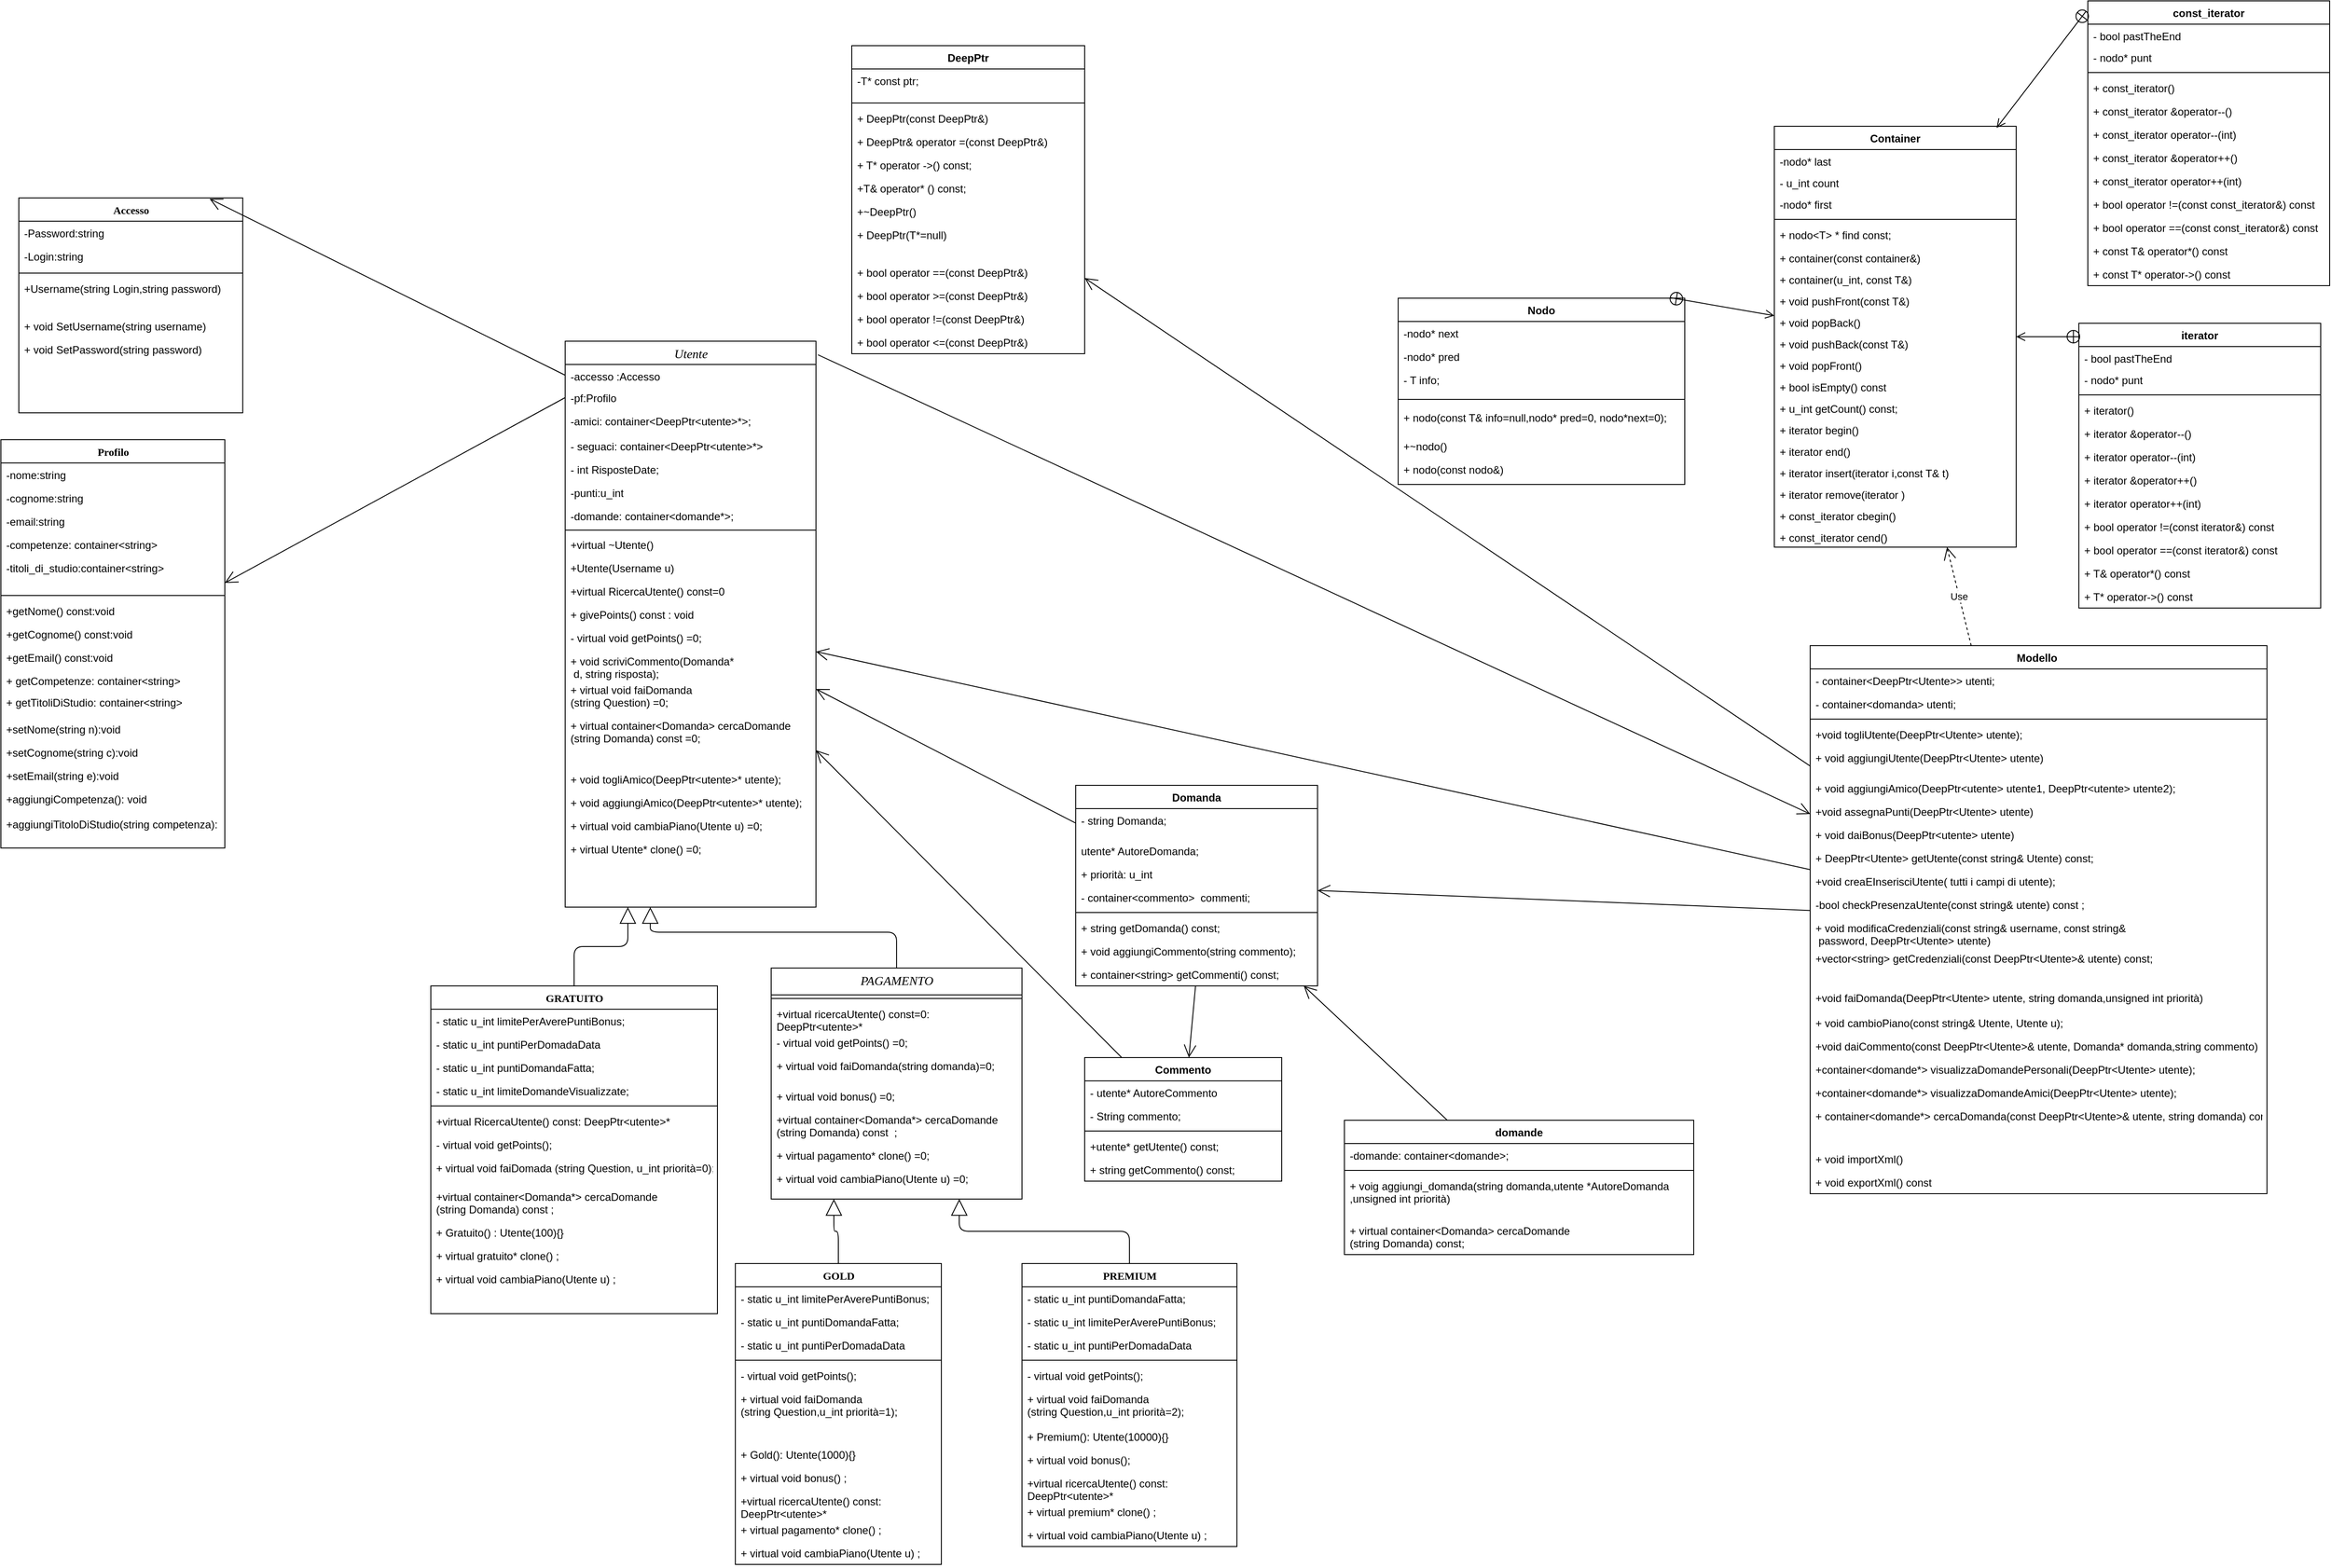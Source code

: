<mxfile version="13.10.0" type="device"><diagram name="Page-1" id="9f46799a-70d6-7492-0946-bef42562c5a5"><mxGraphModel dx="2695" dy="1675" grid="1" gridSize="10" guides="1" tooltips="1" connect="1" arrows="1" fold="1" page="1" pageScale="1" pageWidth="1100" pageHeight="850" background="#ffffff" math="0" shadow="0"><root><mxCell id="0"/><mxCell id="1" parent="0"/><mxCell id="78961159f06e98e8-43" value="&lt;i style=&quot;font-weight: normal&quot;&gt;&lt;font style=&quot;font-size: 14px&quot;&gt;Utente&lt;/font&gt;&lt;/i&gt;" style="swimlane;html=1;fontStyle=1;align=center;verticalAlign=top;childLayout=stackLayout;horizontal=1;startSize=26;horizontalStack=0;resizeParent=1;resizeLast=0;collapsible=1;marginBottom=0;swimlaneFillColor=#ffffff;rounded=0;shadow=0;comic=0;labelBackgroundColor=none;strokeWidth=1;fillColor=none;fontFamily=Verdana;fontSize=12" parent="1" vertex="1"><mxGeometry x="440" y="50" width="280" height="632" as="geometry"><mxRectangle x="440" y="60" width="70" height="26" as="alternateBounds"/></mxGeometry></mxCell><mxCell id="78961159f06e98e8-49" value="-accesso :Accesso" style="text;html=1;strokeColor=none;fillColor=none;align=left;verticalAlign=top;spacingLeft=4;spacingRight=4;whiteSpace=wrap;overflow=hidden;rotatable=0;points=[[0,0.5],[1,0.5]];portConstraint=eastwest;" parent="78961159f06e98e8-43" vertex="1"><mxGeometry y="26" width="280" height="24" as="geometry"/></mxCell><mxCell id="78961159f06e98e8-44" value="-pf:Profilo" style="text;html=1;strokeColor=none;fillColor=none;align=left;verticalAlign=top;spacingLeft=4;spacingRight=4;whiteSpace=wrap;overflow=hidden;rotatable=0;points=[[0,0.5],[1,0.5]];portConstraint=eastwest;" parent="78961159f06e98e8-43" vertex="1"><mxGeometry y="50" width="280" height="26" as="geometry"/></mxCell><mxCell id="78961159f06e98e8-45" value="-amici: container&amp;lt;DeepPtr&amp;lt;utente&amp;gt;*&amp;gt;;" style="text;html=1;strokeColor=none;fillColor=none;align=left;verticalAlign=top;spacingLeft=4;spacingRight=4;whiteSpace=wrap;overflow=hidden;rotatable=0;points=[[0,0.5],[1,0.5]];portConstraint=eastwest;" parent="78961159f06e98e8-43" vertex="1"><mxGeometry y="76" width="280" height="28" as="geometry"/></mxCell><mxCell id="Mw7iGBzlitFwrQ_gvFnd-24" value="- seguaci: container&lt;DeepPtr&lt;utente&gt;*&gt; " style="text;strokeColor=none;fillColor=none;align=left;verticalAlign=top;spacingLeft=4;spacingRight=4;overflow=hidden;rotatable=0;points=[[0,0.5],[1,0.5]];portConstraint=eastwest;" parent="78961159f06e98e8-43" vertex="1"><mxGeometry y="104" width="280" height="26" as="geometry"/></mxCell><mxCell id="_XBUd3bwVFMLPnz5OPyf-1" value="- int RisposteDate;" style="text;strokeColor=none;fillColor=none;align=left;verticalAlign=top;spacingLeft=4;spacingRight=4;overflow=hidden;rotatable=0;points=[[0,0.5],[1,0.5]];portConstraint=eastwest;" parent="78961159f06e98e8-43" vertex="1"><mxGeometry y="130" width="280" height="26" as="geometry"/></mxCell><mxCell id="56yLz7SLn6J7k6yD0rm--25" value="-punti:u_int" style="text;html=1;strokeColor=none;fillColor=none;align=left;verticalAlign=top;spacingLeft=4;spacingRight=4;whiteSpace=wrap;overflow=hidden;rotatable=0;points=[[0,0.5],[1,0.5]];portConstraint=eastwest;" parent="78961159f06e98e8-43" vertex="1"><mxGeometry y="156" width="280" height="26" as="geometry"/></mxCell><mxCell id="56yLz7SLn6J7k6yD0rm--29" value="-domande: container&lt;domande*&gt;;" style="text;strokeColor=none;fillColor=none;align=left;verticalAlign=top;spacingLeft=4;spacingRight=4;overflow=hidden;rotatable=0;points=[[0,0.5],[1,0.5]];portConstraint=eastwest;" parent="78961159f06e98e8-43" vertex="1"><mxGeometry y="182" width="280" height="26" as="geometry"/></mxCell><mxCell id="78961159f06e98e8-51" value="" style="line;html=1;strokeWidth=1;fillColor=none;align=left;verticalAlign=middle;spacingTop=-1;spacingLeft=3;spacingRight=3;rotatable=0;labelPosition=right;points=[];portConstraint=eastwest;" parent="78961159f06e98e8-43" vertex="1"><mxGeometry y="208" width="280" height="6" as="geometry"/></mxCell><mxCell id="78961159f06e98e8-53" value="+virtual ~Utente()" style="text;html=1;strokeColor=none;fillColor=none;align=left;verticalAlign=top;spacingLeft=4;spacingRight=4;whiteSpace=wrap;overflow=hidden;rotatable=0;points=[[0,0.5],[1,0.5]];portConstraint=eastwest;" parent="78961159f06e98e8-43" vertex="1"><mxGeometry y="214" width="280" height="26" as="geometry"/></mxCell><mxCell id="78961159f06e98e8-52" value="+Utente(Username u)" style="text;html=1;strokeColor=none;fillColor=none;align=left;verticalAlign=top;spacingLeft=4;spacingRight=4;whiteSpace=wrap;overflow=hidden;rotatable=0;points=[[0,0.5],[1,0.5]];portConstraint=eastwest;" parent="78961159f06e98e8-43" vertex="1"><mxGeometry y="240" width="280" height="26" as="geometry"/></mxCell><mxCell id="v5UPgxC0R2REi918HXMx-52" value="+virtual RicercaUtente() const=0" style="text;html=1;strokeColor=none;fillColor=none;align=left;verticalAlign=top;spacingLeft=4;spacingRight=4;whiteSpace=wrap;overflow=hidden;rotatable=0;points=[[0,0.5],[1,0.5]];portConstraint=eastwest;" parent="78961159f06e98e8-43" vertex="1"><mxGeometry y="266" width="280" height="26" as="geometry"/></mxCell><mxCell id="56yLz7SLn6J7k6yD0rm--30" value="+ givePoints() const : void" style="text;strokeColor=none;fillColor=none;align=left;verticalAlign=top;spacingLeft=4;spacingRight=4;overflow=hidden;rotatable=0;points=[[0,0.5],[1,0.5]];portConstraint=eastwest;" parent="78961159f06e98e8-43" vertex="1"><mxGeometry y="292" width="280" height="26" as="geometry"/></mxCell><mxCell id="56yLz7SLn6J7k6yD0rm--32" value="- virtual void getPoints() =0;" style="text;strokeColor=none;fillColor=none;align=left;verticalAlign=top;spacingLeft=4;spacingRight=4;overflow=hidden;rotatable=0;points=[[0,0.5],[1,0.5]];portConstraint=eastwest;" parent="78961159f06e98e8-43" vertex="1"><mxGeometry y="318" width="280" height="26" as="geometry"/></mxCell><mxCell id="56yLz7SLn6J7k6yD0rm--33" value="+ void scriviCommento(Domanda*&#10; d, string risposta);" style="text;strokeColor=none;fillColor=none;align=left;verticalAlign=top;spacingLeft=4;spacingRight=4;overflow=hidden;rotatable=0;points=[[0,0.5],[1,0.5]];portConstraint=eastwest;" parent="78961159f06e98e8-43" vertex="1"><mxGeometry y="344" width="280" height="32" as="geometry"/></mxCell><mxCell id="56yLz7SLn6J7k6yD0rm--34" value="+ virtual void faiDomanda&#10;(string Question) =0;" style="text;strokeColor=none;fillColor=none;align=left;verticalAlign=top;spacingLeft=4;spacingRight=4;overflow=hidden;rotatable=0;points=[[0,0.5],[1,0.5]];portConstraint=eastwest;" parent="78961159f06e98e8-43" vertex="1"><mxGeometry y="376" width="280" height="40" as="geometry"/></mxCell><mxCell id="56yLz7SLn6J7k6yD0rm--35" value="+ virtual container&lt;Domanda&gt; cercaDomande&#10;(string Domanda) const =0;" style="text;strokeColor=none;fillColor=none;align=left;verticalAlign=top;spacingLeft=4;spacingRight=4;overflow=hidden;rotatable=0;points=[[0,0.5],[1,0.5]];portConstraint=eastwest;" parent="78961159f06e98e8-43" vertex="1"><mxGeometry y="416" width="280" height="60" as="geometry"/></mxCell><mxCell id="Mw7iGBzlitFwrQ_gvFnd-23" value="+ void togliAmico(DeepPtr&lt;utente&gt;* utente);" style="text;strokeColor=none;fillColor=none;align=left;verticalAlign=top;spacingLeft=4;spacingRight=4;overflow=hidden;rotatable=0;points=[[0,0.5],[1,0.5]];portConstraint=eastwest;" parent="78961159f06e98e8-43" vertex="1"><mxGeometry y="476" width="280" height="26" as="geometry"/></mxCell><mxCell id="56yLz7SLn6J7k6yD0rm--44" value="+ void aggiungiAmico(DeepPtr&lt;utente&gt;* utente);" style="text;strokeColor=none;fillColor=none;align=left;verticalAlign=top;spacingLeft=4;spacingRight=4;overflow=hidden;rotatable=0;points=[[0,0.5],[1,0.5]];portConstraint=eastwest;" parent="78961159f06e98e8-43" vertex="1"><mxGeometry y="502" width="280" height="26" as="geometry"/></mxCell><mxCell id="Mw7iGBzlitFwrQ_gvFnd-4" value="+ virtual void cambiaPiano(Utente u) =0;" style="text;strokeColor=none;fillColor=none;align=left;verticalAlign=top;spacingLeft=4;spacingRight=4;overflow=hidden;rotatable=0;points=[[0,0.5],[1,0.5]];portConstraint=eastwest;" parent="78961159f06e98e8-43" vertex="1"><mxGeometry y="528" width="280" height="26" as="geometry"/></mxCell><mxCell id="Mw7iGBzlitFwrQ_gvFnd-9" value="+ virtual Utente* clone() =0;" style="text;strokeColor=none;fillColor=none;align=left;verticalAlign=top;spacingLeft=4;spacingRight=4;overflow=hidden;rotatable=0;points=[[0,0.5],[1,0.5]];portConstraint=eastwest;" parent="78961159f06e98e8-43" vertex="1"><mxGeometry y="554" width="280" height="26" as="geometry"/></mxCell><mxCell id="78961159f06e98e8-82" value="GRATUITO" style="swimlane;html=1;fontStyle=1;align=center;verticalAlign=top;childLayout=stackLayout;horizontal=1;startSize=26;horizontalStack=0;resizeParent=1;resizeLast=0;collapsible=1;marginBottom=0;swimlaneFillColor=#ffffff;rounded=0;shadow=0;comic=0;labelBackgroundColor=none;strokeWidth=1;fillColor=none;fontFamily=Verdana;fontSize=12" parent="1" vertex="1"><mxGeometry x="290" y="770" width="320" height="366" as="geometry"/></mxCell><mxCell id="poMC7Sx1ycby5yZ2qJ_n-63" value="- static u_int limitePerAverePuntiBonus;" style="text;strokeColor=none;fillColor=none;align=left;verticalAlign=top;spacingLeft=4;spacingRight=4;overflow=hidden;rotatable=0;points=[[0,0.5],[1,0.5]];portConstraint=eastwest;" parent="78961159f06e98e8-82" vertex="1"><mxGeometry y="26" width="320" height="26" as="geometry"/></mxCell><mxCell id="poMC7Sx1ycby5yZ2qJ_n-49" value="- static u_int puntiPerDomadaData" style="text;strokeColor=none;fillColor=none;align=left;verticalAlign=top;spacingLeft=4;spacingRight=4;overflow=hidden;rotatable=0;points=[[0,0.5],[1,0.5]];portConstraint=eastwest;" parent="78961159f06e98e8-82" vertex="1"><mxGeometry y="52" width="320" height="26" as="geometry"/></mxCell><mxCell id="poMC7Sx1ycby5yZ2qJ_n-65" value="- static u_int puntiDomandaFatta;" style="text;strokeColor=none;fillColor=none;align=left;verticalAlign=top;spacingLeft=4;spacingRight=4;overflow=hidden;rotatable=0;points=[[0,0.5],[1,0.5]];portConstraint=eastwest;" parent="78961159f06e98e8-82" vertex="1"><mxGeometry y="78" width="320" height="26" as="geometry"/></mxCell><mxCell id="poMC7Sx1ycby5yZ2qJ_n-68" value="- static u_int limiteDomandeVisualizzate;" style="text;strokeColor=none;fillColor=none;align=left;verticalAlign=top;spacingLeft=4;spacingRight=4;overflow=hidden;rotatable=0;points=[[0,0.5],[1,0.5]];portConstraint=eastwest;" parent="78961159f06e98e8-82" vertex="1"><mxGeometry y="104" width="320" height="26" as="geometry"/></mxCell><mxCell id="poMC7Sx1ycby5yZ2qJ_n-64" value="" style="line;strokeWidth=1;fillColor=none;align=left;verticalAlign=middle;spacingTop=-1;spacingLeft=3;spacingRight=3;rotatable=0;labelPosition=right;points=[];portConstraint=eastwest;" parent="78961159f06e98e8-82" vertex="1"><mxGeometry y="130" width="320" height="8" as="geometry"/></mxCell><mxCell id="v5UPgxC0R2REi918HXMx-55" value="+virtual RicercaUtente() const: DeepPtr&amp;lt;utente&amp;gt;*" style="text;html=1;strokeColor=none;fillColor=none;align=left;verticalAlign=top;spacingLeft=4;spacingRight=4;whiteSpace=wrap;overflow=hidden;rotatable=0;points=[[0,0.5],[1,0.5]];portConstraint=eastwest;" parent="78961159f06e98e8-82" vertex="1"><mxGeometry y="138" width="320" height="26" as="geometry"/></mxCell><mxCell id="56yLz7SLn6J7k6yD0rm--36" value="- virtual void getPoints();" style="text;strokeColor=none;fillColor=none;align=left;verticalAlign=top;spacingLeft=4;spacingRight=4;overflow=hidden;rotatable=0;points=[[0,0.5],[1,0.5]];portConstraint=eastwest;" parent="78961159f06e98e8-82" vertex="1"><mxGeometry y="164" width="320" height="26" as="geometry"/></mxCell><mxCell id="56yLz7SLn6J7k6yD0rm--37" value="+ virtual void faiDomada (string Question, u_int priorità=0);" style="text;strokeColor=none;fillColor=none;align=left;verticalAlign=top;spacingLeft=4;spacingRight=4;overflow=hidden;rotatable=0;points=[[0,0.5],[1,0.5]];portConstraint=eastwest;" parent="78961159f06e98e8-82" vertex="1"><mxGeometry y="190" width="320" height="32" as="geometry"/></mxCell><mxCell id="56yLz7SLn6J7k6yD0rm--38" value="+virtual container&lt;Domanda*&gt; cercaDomande&#10;(string Domanda) const ;" style="text;strokeColor=none;fillColor=none;align=left;verticalAlign=top;spacingLeft=4;spacingRight=4;overflow=hidden;rotatable=0;points=[[0,0.5],[1,0.5]];portConstraint=eastwest;" parent="78961159f06e98e8-82" vertex="1"><mxGeometry y="222" width="320" height="40" as="geometry"/></mxCell><mxCell id="56yLz7SLn6J7k6yD0rm--45" value="+ Gratuito() : Utente(100){}" style="text;strokeColor=none;fillColor=none;align=left;verticalAlign=top;spacingLeft=4;spacingRight=4;overflow=hidden;rotatable=0;points=[[0,0.5],[1,0.5]];portConstraint=eastwest;" parent="78961159f06e98e8-82" vertex="1"><mxGeometry y="262" width="320" height="26" as="geometry"/></mxCell><mxCell id="Mw7iGBzlitFwrQ_gvFnd-10" value="+ virtual gratuito* clone() ;" style="text;strokeColor=none;fillColor=none;align=left;verticalAlign=top;spacingLeft=4;spacingRight=4;overflow=hidden;rotatable=0;points=[[0,0.5],[1,0.5]];portConstraint=eastwest;" parent="78961159f06e98e8-82" vertex="1"><mxGeometry y="288" width="320" height="26" as="geometry"/></mxCell><mxCell id="Mw7iGBzlitFwrQ_gvFnd-5" value="+ virtual void cambiaPiano(Utente u) ;" style="text;strokeColor=none;fillColor=none;align=left;verticalAlign=top;spacingLeft=4;spacingRight=4;overflow=hidden;rotatable=0;points=[[0,0.5],[1,0.5]];portConstraint=eastwest;" parent="78961159f06e98e8-82" vertex="1"><mxGeometry y="314" width="320" height="26" as="geometry"/></mxCell><mxCell id="78961159f06e98e8-126" style="edgeStyle=orthogonalEdgeStyle;html=1;labelBackgroundColor=none;startFill=0;startSize=8;endArrow=block;endFill=0;endSize=16;fontFamily=Verdana;fontSize=12;exitX=0.5;exitY=0;exitDx=0;exitDy=0;" parent="1" source="78961159f06e98e8-108" target="78961159f06e98e8-43" edge="1"><mxGeometry relative="1" as="geometry"><Array as="points"><mxPoint x="810" y="710"/><mxPoint x="535" y="710"/></Array><mxPoint x="820" y="660" as="sourcePoint"/></mxGeometry></mxCell><mxCell id="78961159f06e98e8-108" value="&lt;span style=&quot;font-weight: normal&quot;&gt;&lt;i&gt;&lt;font style=&quot;font-size: 14px&quot;&gt;PAGAMENTO&lt;/font&gt;&lt;/i&gt;&lt;/span&gt;" style="swimlane;html=1;fontStyle=1;align=center;verticalAlign=top;childLayout=stackLayout;horizontal=1;startSize=30;horizontalStack=0;resizeParent=1;resizeLast=0;collapsible=1;marginBottom=0;swimlaneFillColor=#ffffff;rounded=0;shadow=0;comic=0;labelBackgroundColor=none;strokeWidth=1;fillColor=none;fontFamily=Verdana;fontSize=12" parent="1" vertex="1"><mxGeometry x="670" y="750" width="280" height="258" as="geometry"/></mxCell><mxCell id="78961159f06e98e8-116" value="" style="line;html=1;strokeWidth=1;fillColor=none;align=left;verticalAlign=middle;spacingTop=-1;spacingLeft=3;spacingRight=3;rotatable=0;labelPosition=right;points=[];portConstraint=eastwest;" parent="78961159f06e98e8-108" vertex="1"><mxGeometry y="30" width="280" height="8" as="geometry"/></mxCell><mxCell id="56yLz7SLn6J7k6yD0rm--50" value="+virtual ricercaUtente() const=0: DeepPtr&amp;lt;utente&amp;gt;*&amp;nbsp;" style="text;html=1;strokeColor=none;fillColor=none;align=left;verticalAlign=top;spacingLeft=4;spacingRight=4;whiteSpace=wrap;overflow=hidden;rotatable=0;points=[[0,0.5],[1,0.5]];portConstraint=eastwest;" parent="78961159f06e98e8-108" vertex="1"><mxGeometry y="38" width="280" height="32" as="geometry"/></mxCell><mxCell id="56yLz7SLn6J7k6yD0rm--51" value="- virtual void getPoints() =0;" style="text;strokeColor=none;fillColor=none;align=left;verticalAlign=top;spacingLeft=4;spacingRight=4;overflow=hidden;rotatable=0;points=[[0,0.5],[1,0.5]];portConstraint=eastwest;" parent="78961159f06e98e8-108" vertex="1"><mxGeometry y="70" width="280" height="26" as="geometry"/></mxCell><mxCell id="56yLz7SLn6J7k6yD0rm--52" value="+ virtual void faiDomanda(string domanda)=0;" style="text;strokeColor=none;fillColor=none;align=left;verticalAlign=top;spacingLeft=4;spacingRight=4;overflow=hidden;rotatable=0;points=[[0,0.5],[1,0.5]];portConstraint=eastwest;" parent="78961159f06e98e8-108" vertex="1"><mxGeometry y="96" width="280" height="34" as="geometry"/></mxCell><mxCell id="GZk9eqUHCulOPam63cJb-41" value="+ virtual void bonus() =0;" style="text;strokeColor=none;fillColor=none;align=left;verticalAlign=top;spacingLeft=4;spacingRight=4;overflow=hidden;rotatable=0;points=[[0,0.5],[1,0.5]];portConstraint=eastwest;" parent="78961159f06e98e8-108" vertex="1"><mxGeometry y="130" width="280" height="26" as="geometry"/></mxCell><mxCell id="_XBUd3bwVFMLPnz5OPyf-2" value="+virtual container&lt;Domanda*&gt; cercaDomande&#10;(string Domanda) const  ;" style="text;strokeColor=none;fillColor=none;align=left;verticalAlign=top;spacingLeft=4;spacingRight=4;overflow=hidden;rotatable=0;points=[[0,0.5],[1,0.5]];portConstraint=eastwest;" parent="78961159f06e98e8-108" vertex="1"><mxGeometry y="156" width="280" height="40" as="geometry"/></mxCell><mxCell id="Mw7iGBzlitFwrQ_gvFnd-13" value="+ virtual pagamento* clone() =0;" style="text;strokeColor=none;fillColor=none;align=left;verticalAlign=top;spacingLeft=4;spacingRight=4;overflow=hidden;rotatable=0;points=[[0,0.5],[1,0.5]];portConstraint=eastwest;" parent="78961159f06e98e8-108" vertex="1"><mxGeometry y="196" width="280" height="26" as="geometry"/></mxCell><mxCell id="Mw7iGBzlitFwrQ_gvFnd-8" value="+ virtual void cambiaPiano(Utente u) =0;" style="text;strokeColor=none;fillColor=none;align=left;verticalAlign=top;spacingLeft=4;spacingRight=4;overflow=hidden;rotatable=0;points=[[0,0.5],[1,0.5]];portConstraint=eastwest;" parent="78961159f06e98e8-108" vertex="1"><mxGeometry y="222" width="280" height="26" as="geometry"/></mxCell><mxCell id="v5UPgxC0R2REi918HXMx-1" value="PREMIUM" style="swimlane;html=1;fontStyle=1;align=center;verticalAlign=top;childLayout=stackLayout;horizontal=1;startSize=26;horizontalStack=0;resizeParent=1;resizeLast=0;collapsible=1;marginBottom=0;swimlaneFillColor=#ffffff;rounded=0;shadow=0;comic=0;labelBackgroundColor=none;strokeWidth=1;fillColor=none;fontFamily=Verdana;fontSize=12" parent="1" vertex="1"><mxGeometry x="950" y="1080" width="240" height="316" as="geometry"/></mxCell><mxCell id="poMC7Sx1ycby5yZ2qJ_n-67" value="- static u_int puntiDomandaFatta;" style="text;strokeColor=none;fillColor=none;align=left;verticalAlign=top;spacingLeft=4;spacingRight=4;overflow=hidden;rotatable=0;points=[[0,0.5],[1,0.5]];portConstraint=eastwest;" parent="v5UPgxC0R2REi918HXMx-1" vertex="1"><mxGeometry y="26" width="240" height="26" as="geometry"/></mxCell><mxCell id="poMC7Sx1ycby5yZ2qJ_n-62" value="- static u_int limitePerAverePuntiBonus;" style="text;strokeColor=none;fillColor=none;align=left;verticalAlign=top;spacingLeft=4;spacingRight=4;overflow=hidden;rotatable=0;points=[[0,0.5],[1,0.5]];portConstraint=eastwest;" parent="v5UPgxC0R2REi918HXMx-1" vertex="1"><mxGeometry y="52" width="240" height="26" as="geometry"/></mxCell><mxCell id="poMC7Sx1ycby5yZ2qJ_n-51" value="- static u_int puntiPerDomadaData" style="text;strokeColor=none;fillColor=none;align=left;verticalAlign=top;spacingLeft=4;spacingRight=4;overflow=hidden;rotatable=0;points=[[0,0.5],[1,0.5]];portConstraint=eastwest;" parent="v5UPgxC0R2REi918HXMx-1" vertex="1"><mxGeometry y="78" width="240" height="26" as="geometry"/></mxCell><mxCell id="v5UPgxC0R2REi918HXMx-4" value="" style="line;html=1;strokeWidth=1;fillColor=none;align=left;verticalAlign=middle;spacingTop=-1;spacingLeft=3;spacingRight=3;rotatable=0;labelPosition=right;points=[];portConstraint=eastwest;" parent="v5UPgxC0R2REi918HXMx-1" vertex="1"><mxGeometry y="104" width="240" height="8" as="geometry"/></mxCell><mxCell id="56yLz7SLn6J7k6yD0rm--41" value="- virtual void getPoints();" style="text;strokeColor=none;fillColor=none;align=left;verticalAlign=top;spacingLeft=4;spacingRight=4;overflow=hidden;rotatable=0;points=[[0,0.5],[1,0.5]];portConstraint=eastwest;" parent="v5UPgxC0R2REi918HXMx-1" vertex="1"><mxGeometry y="112" width="240" height="26" as="geometry"/></mxCell><mxCell id="56yLz7SLn6J7k6yD0rm--43" value="+ virtual void faiDomanda&#10;(string Question,u_int priorità=2);" style="text;strokeColor=none;fillColor=none;align=left;verticalAlign=top;spacingLeft=4;spacingRight=4;overflow=hidden;rotatable=0;points=[[0,0.5],[1,0.5]];portConstraint=eastwest;" parent="v5UPgxC0R2REi918HXMx-1" vertex="1"><mxGeometry y="138" width="240" height="42" as="geometry"/></mxCell><mxCell id="56yLz7SLn6J7k6yD0rm--47" value="+ Premium(): Utente(10000){}" style="text;strokeColor=none;fillColor=none;align=left;verticalAlign=top;spacingLeft=4;spacingRight=4;overflow=hidden;rotatable=0;points=[[0,0.5],[1,0.5]];portConstraint=eastwest;" parent="v5UPgxC0R2REi918HXMx-1" vertex="1"><mxGeometry y="180" width="240" height="26" as="geometry"/></mxCell><mxCell id="GZk9eqUHCulOPam63cJb-43" value="+ virtual void bonus();" style="text;strokeColor=none;fillColor=none;align=left;verticalAlign=top;spacingLeft=4;spacingRight=4;overflow=hidden;rotatable=0;points=[[0,0.5],[1,0.5]];portConstraint=eastwest;" parent="v5UPgxC0R2REi918HXMx-1" vertex="1"><mxGeometry y="206" width="240" height="26" as="geometry"/></mxCell><mxCell id="_XBUd3bwVFMLPnz5OPyf-20" value="+virtual ricercaUtente() const: DeepPtr&amp;lt;utente&amp;gt;*&amp;nbsp;" style="text;html=1;strokeColor=none;fillColor=none;align=left;verticalAlign=top;spacingLeft=4;spacingRight=4;whiteSpace=wrap;overflow=hidden;rotatable=0;points=[[0,0.5],[1,0.5]];portConstraint=eastwest;" parent="v5UPgxC0R2REi918HXMx-1" vertex="1"><mxGeometry y="232" width="240" height="32" as="geometry"/></mxCell><mxCell id="Mw7iGBzlitFwrQ_gvFnd-12" value="+ virtual premium* clone() ;" style="text;strokeColor=none;fillColor=none;align=left;verticalAlign=top;spacingLeft=4;spacingRight=4;overflow=hidden;rotatable=0;points=[[0,0.5],[1,0.5]];portConstraint=eastwest;" parent="v5UPgxC0R2REi918HXMx-1" vertex="1"><mxGeometry y="264" width="240" height="26" as="geometry"/></mxCell><mxCell id="Mw7iGBzlitFwrQ_gvFnd-7" value="+ virtual void cambiaPiano(Utente u) ;" style="text;strokeColor=none;fillColor=none;align=left;verticalAlign=top;spacingLeft=4;spacingRight=4;overflow=hidden;rotatable=0;points=[[0,0.5],[1,0.5]];portConstraint=eastwest;" parent="v5UPgxC0R2REi918HXMx-1" vertex="1"><mxGeometry y="290" width="240" height="26" as="geometry"/></mxCell><mxCell id="v5UPgxC0R2REi918HXMx-7" value="GOLD" style="swimlane;html=1;fontStyle=1;align=center;verticalAlign=top;childLayout=stackLayout;horizontal=1;startSize=26;horizontalStack=0;resizeParent=1;resizeLast=0;collapsible=1;marginBottom=0;swimlaneFillColor=#ffffff;rounded=0;shadow=0;comic=0;labelBackgroundColor=none;strokeWidth=1;fillColor=none;fontFamily=Verdana;fontSize=12" parent="1" vertex="1"><mxGeometry x="630" y="1080" width="230" height="336" as="geometry"/></mxCell><mxCell id="poMC7Sx1ycby5yZ2qJ_n-52" value="- static u_int limitePerAverePuntiBonus;" style="text;strokeColor=none;fillColor=none;align=left;verticalAlign=top;spacingLeft=4;spacingRight=4;overflow=hidden;rotatable=0;points=[[0,0.5],[1,0.5]];portConstraint=eastwest;" parent="v5UPgxC0R2REi918HXMx-7" vertex="1"><mxGeometry y="26" width="230" height="26" as="geometry"/></mxCell><mxCell id="poMC7Sx1ycby5yZ2qJ_n-66" value="- static u_int puntiDomandaFatta;" style="text;strokeColor=none;fillColor=none;align=left;verticalAlign=top;spacingLeft=4;spacingRight=4;overflow=hidden;rotatable=0;points=[[0,0.5],[1,0.5]];portConstraint=eastwest;" parent="v5UPgxC0R2REi918HXMx-7" vertex="1"><mxGeometry y="52" width="230" height="26" as="geometry"/></mxCell><mxCell id="poMC7Sx1ycby5yZ2qJ_n-50" value="- static u_int puntiPerDomadaData" style="text;strokeColor=none;fillColor=none;align=left;verticalAlign=top;spacingLeft=4;spacingRight=4;overflow=hidden;rotatable=0;points=[[0,0.5],[1,0.5]];portConstraint=eastwest;" parent="v5UPgxC0R2REi918HXMx-7" vertex="1"><mxGeometry y="78" width="230" height="26" as="geometry"/></mxCell><mxCell id="v5UPgxC0R2REi918HXMx-10" value="" style="line;html=1;strokeWidth=1;fillColor=none;align=left;verticalAlign=middle;spacingTop=-1;spacingLeft=3;spacingRight=3;rotatable=0;labelPosition=right;points=[];portConstraint=eastwest;" parent="v5UPgxC0R2REi918HXMx-7" vertex="1"><mxGeometry y="104" width="230" height="8" as="geometry"/></mxCell><mxCell id="56yLz7SLn6J7k6yD0rm--40" value="- virtual void getPoints();" style="text;strokeColor=none;fillColor=none;align=left;verticalAlign=top;spacingLeft=4;spacingRight=4;overflow=hidden;rotatable=0;points=[[0,0.5],[1,0.5]];portConstraint=eastwest;" parent="v5UPgxC0R2REi918HXMx-7" vertex="1"><mxGeometry y="112" width="230" height="26" as="geometry"/></mxCell><mxCell id="56yLz7SLn6J7k6yD0rm--42" value="+ virtual void faiDomanda&#10;(string Question,u_int priorità=1);" style="text;strokeColor=none;fillColor=none;align=left;verticalAlign=top;spacingLeft=4;spacingRight=4;overflow=hidden;rotatable=0;points=[[0,0.5],[1,0.5]];portConstraint=eastwest;" parent="v5UPgxC0R2REi918HXMx-7" vertex="1"><mxGeometry y="138" width="230" height="62" as="geometry"/></mxCell><mxCell id="56yLz7SLn6J7k6yD0rm--46" value="+ Gold(): Utente(1000){}" style="text;strokeColor=none;fillColor=none;align=left;verticalAlign=top;spacingLeft=4;spacingRight=4;overflow=hidden;rotatable=0;points=[[0,0.5],[1,0.5]];portConstraint=eastwest;" parent="v5UPgxC0R2REi918HXMx-7" vertex="1"><mxGeometry y="200" width="230" height="26" as="geometry"/></mxCell><mxCell id="GZk9eqUHCulOPam63cJb-42" value="+ virtual void bonus() ;" style="text;strokeColor=none;fillColor=none;align=left;verticalAlign=top;spacingLeft=4;spacingRight=4;overflow=hidden;rotatable=0;points=[[0,0.5],[1,0.5]];portConstraint=eastwest;" parent="v5UPgxC0R2REi918HXMx-7" vertex="1"><mxGeometry y="226" width="230" height="26" as="geometry"/></mxCell><mxCell id="_XBUd3bwVFMLPnz5OPyf-19" value="+virtual ricercaUtente() const: DeepPtr&amp;lt;utente&amp;gt;*&amp;nbsp;" style="text;html=1;strokeColor=none;fillColor=none;align=left;verticalAlign=top;spacingLeft=4;spacingRight=4;whiteSpace=wrap;overflow=hidden;rotatable=0;points=[[0,0.5],[1,0.5]];portConstraint=eastwest;" parent="v5UPgxC0R2REi918HXMx-7" vertex="1"><mxGeometry y="252" width="230" height="32" as="geometry"/></mxCell><mxCell id="Mw7iGBzlitFwrQ_gvFnd-11" value="+ virtual pagamento* clone() ;" style="text;strokeColor=none;fillColor=none;align=left;verticalAlign=top;spacingLeft=4;spacingRight=4;overflow=hidden;rotatable=0;points=[[0,0.5],[1,0.5]];portConstraint=eastwest;" parent="v5UPgxC0R2REi918HXMx-7" vertex="1"><mxGeometry y="284" width="230" height="26" as="geometry"/></mxCell><mxCell id="Mw7iGBzlitFwrQ_gvFnd-6" value="+ virtual void cambiaPiano(Utente u) ;" style="text;strokeColor=none;fillColor=none;align=left;verticalAlign=top;spacingLeft=4;spacingRight=4;overflow=hidden;rotatable=0;points=[[0,0.5],[1,0.5]];portConstraint=eastwest;" parent="v5UPgxC0R2REi918HXMx-7" vertex="1"><mxGeometry y="310" width="230" height="26" as="geometry"/></mxCell><mxCell id="v5UPgxC0R2REi918HXMx-13" value="" style="endArrow=block;endSize=16;endFill=0;html=1;entryX=0.75;entryY=1;entryDx=0;entryDy=0;exitX=0.5;exitY=0;exitDx=0;exitDy=0;edgeStyle=orthogonalEdgeStyle;" parent="1" source="v5UPgxC0R2REi918HXMx-1" target="78961159f06e98e8-108" edge="1"><mxGeometry width="160" relative="1" as="geometry"><mxPoint x="580" y="670" as="sourcePoint"/><mxPoint x="740" y="670" as="targetPoint"/></mxGeometry></mxCell><mxCell id="v5UPgxC0R2REi918HXMx-14" value="" style="endArrow=block;endSize=16;endFill=0;html=1;exitX=0.5;exitY=0;exitDx=0;exitDy=0;entryX=0.25;entryY=1;entryDx=0;entryDy=0;edgeStyle=orthogonalEdgeStyle;" parent="1" source="v5UPgxC0R2REi918HXMx-7" target="78961159f06e98e8-108" edge="1"><mxGeometry width="160" relative="1" as="geometry"><mxPoint x="530" y="780" as="sourcePoint"/><mxPoint x="690" y="780" as="targetPoint"/></mxGeometry></mxCell><mxCell id="v5UPgxC0R2REi918HXMx-20" value="Accesso" style="swimlane;html=1;fontStyle=1;align=center;verticalAlign=top;childLayout=stackLayout;horizontal=1;startSize=26;horizontalStack=0;resizeParent=1;resizeLast=0;collapsible=1;marginBottom=0;swimlaneFillColor=#ffffff;rounded=0;shadow=0;comic=0;labelBackgroundColor=none;strokeWidth=1;fillColor=none;fontFamily=Verdana;fontSize=12" parent="1" vertex="1"><mxGeometry x="-170" y="-110" width="250" height="240" as="geometry"/></mxCell><mxCell id="GZk9eqUHCulOPam63cJb-35" value="-Password:string" style="text;strokeColor=none;fillColor=none;align=left;verticalAlign=top;spacingLeft=4;spacingRight=4;overflow=hidden;rotatable=0;points=[[0,0.5],[1,0.5]];portConstraint=eastwest;" parent="v5UPgxC0R2REi918HXMx-20" vertex="1"><mxGeometry y="26" width="250" height="26" as="geometry"/></mxCell><mxCell id="v5UPgxC0R2REi918HXMx-21" value="-Login:string" style="text;html=1;strokeColor=none;fillColor=none;align=left;verticalAlign=top;spacingLeft=4;spacingRight=4;whiteSpace=wrap;overflow=hidden;rotatable=0;points=[[0,0.5],[1,0.5]];portConstraint=eastwest;" parent="v5UPgxC0R2REi918HXMx-20" vertex="1"><mxGeometry y="52" width="250" height="28" as="geometry"/></mxCell><mxCell id="v5UPgxC0R2REi918HXMx-24" value="" style="line;html=1;strokeWidth=1;fillColor=none;align=left;verticalAlign=middle;spacingTop=-1;spacingLeft=3;spacingRight=3;rotatable=0;labelPosition=right;points=[];portConstraint=eastwest;" parent="v5UPgxC0R2REi918HXMx-20" vertex="1"><mxGeometry y="80" width="250" height="8" as="geometry"/></mxCell><mxCell id="v5UPgxC0R2REi918HXMx-25" value="+Username(string Login,string password)" style="text;html=1;strokeColor=none;fillColor=none;align=left;verticalAlign=top;spacingLeft=4;spacingRight=4;whiteSpace=wrap;overflow=hidden;rotatable=0;points=[[0,0.5],[1,0.5]];portConstraint=eastwest;" parent="v5UPgxC0R2REi918HXMx-20" vertex="1"><mxGeometry y="88" width="250" height="42" as="geometry"/></mxCell><mxCell id="GZk9eqUHCulOPam63cJb-36" value="+ void SetUsername(string username)" style="text;strokeColor=none;fillColor=none;align=left;verticalAlign=top;spacingLeft=4;spacingRight=4;overflow=hidden;rotatable=0;points=[[0,0.5],[1,0.5]];portConstraint=eastwest;" parent="v5UPgxC0R2REi918HXMx-20" vertex="1"><mxGeometry y="130" width="250" height="26" as="geometry"/></mxCell><mxCell id="GZk9eqUHCulOPam63cJb-37" value="+ void SetPassword(string password)" style="text;strokeColor=none;fillColor=none;align=left;verticalAlign=top;spacingLeft=4;spacingRight=4;overflow=hidden;rotatable=0;points=[[0,0.5],[1,0.5]];portConstraint=eastwest;" parent="v5UPgxC0R2REi918HXMx-20" vertex="1"><mxGeometry y="156" width="250" height="26" as="geometry"/></mxCell><mxCell id="v5UPgxC0R2REi918HXMx-34" value="Profilo" style="swimlane;html=1;fontStyle=1;align=center;verticalAlign=top;childLayout=stackLayout;horizontal=1;startSize=26;horizontalStack=0;resizeParent=1;resizeLast=0;collapsible=1;marginBottom=0;swimlaneFillColor=#ffffff;rounded=0;shadow=0;comic=0;labelBackgroundColor=none;strokeWidth=1;fillColor=none;fontFamily=Verdana;fontSize=12" parent="1" vertex="1"><mxGeometry x="-190" y="160" width="250" height="456" as="geometry"/></mxCell><mxCell id="v5UPgxC0R2REi918HXMx-43" value="-nome:string" style="text;html=1;strokeColor=none;fillColor=none;align=left;verticalAlign=top;spacingLeft=4;spacingRight=4;whiteSpace=wrap;overflow=hidden;rotatable=0;points=[[0,0.5],[1,0.5]];portConstraint=eastwest;" parent="v5UPgxC0R2REi918HXMx-34" vertex="1"><mxGeometry y="26" width="250" height="26" as="geometry"/></mxCell><mxCell id="v5UPgxC0R2REi918HXMx-59" value="-cognome:string" style="text;html=1;strokeColor=none;fillColor=none;align=left;verticalAlign=top;spacingLeft=4;spacingRight=4;whiteSpace=wrap;overflow=hidden;rotatable=0;points=[[0,0.5],[1,0.5]];portConstraint=eastwest;" parent="v5UPgxC0R2REi918HXMx-34" vertex="1"><mxGeometry y="52" width="250" height="26" as="geometry"/></mxCell><mxCell id="v5UPgxC0R2REi918HXMx-60" value="-email:string" style="text;html=1;strokeColor=none;fillColor=none;align=left;verticalAlign=top;spacingLeft=4;spacingRight=4;whiteSpace=wrap;overflow=hidden;rotatable=0;points=[[0,0.5],[1,0.5]];portConstraint=eastwest;" parent="v5UPgxC0R2REi918HXMx-34" vertex="1"><mxGeometry y="78" width="250" height="26" as="geometry"/></mxCell><mxCell id="v5UPgxC0R2REi918HXMx-71" value="-competenze: container&amp;lt;string&amp;gt;" style="text;html=1;strokeColor=none;fillColor=none;align=left;verticalAlign=top;spacingLeft=4;spacingRight=4;whiteSpace=wrap;overflow=hidden;rotatable=0;points=[[0,0.5],[1,0.5]];portConstraint=eastwest;" parent="v5UPgxC0R2REi918HXMx-34" vertex="1"><mxGeometry y="104" width="250" height="26" as="geometry"/></mxCell><mxCell id="v5UPgxC0R2REi918HXMx-61" value="-titoli_di_studio:container&amp;lt;string&amp;gt;" style="text;html=1;strokeColor=none;fillColor=none;align=left;verticalAlign=top;spacingLeft=4;spacingRight=4;whiteSpace=wrap;overflow=hidden;rotatable=0;points=[[0,0.5],[1,0.5]];portConstraint=eastwest;" parent="v5UPgxC0R2REi918HXMx-34" vertex="1"><mxGeometry y="130" width="250" height="40" as="geometry"/></mxCell><mxCell id="v5UPgxC0R2REi918HXMx-53" value="" style="line;html=1;strokeWidth=1;fillColor=none;align=left;verticalAlign=middle;spacingTop=-1;spacingLeft=3;spacingRight=3;rotatable=0;labelPosition=right;points=[];portConstraint=eastwest;" parent="v5UPgxC0R2REi918HXMx-34" vertex="1"><mxGeometry y="170" width="250" height="8" as="geometry"/></mxCell><mxCell id="v5UPgxC0R2REi918HXMx-65" value="+getNome() const:void&amp;nbsp;" style="text;html=1;strokeColor=none;fillColor=none;align=left;verticalAlign=top;spacingLeft=4;spacingRight=4;whiteSpace=wrap;overflow=hidden;rotatable=0;points=[[0,0.5],[1,0.5]];portConstraint=eastwest;" parent="v5UPgxC0R2REi918HXMx-34" vertex="1"><mxGeometry y="178" width="250" height="26" as="geometry"/></mxCell><mxCell id="v5UPgxC0R2REi918HXMx-69" value="+getCognome() const:void" style="text;html=1;strokeColor=none;fillColor=none;align=left;verticalAlign=top;spacingLeft=4;spacingRight=4;whiteSpace=wrap;overflow=hidden;rotatable=0;points=[[0,0.5],[1,0.5]];portConstraint=eastwest;" parent="v5UPgxC0R2REi918HXMx-34" vertex="1"><mxGeometry y="204" width="250" height="26" as="geometry"/></mxCell><mxCell id="v5UPgxC0R2REi918HXMx-70" value="+getEmail() const:void" style="text;html=1;strokeColor=none;fillColor=none;align=left;verticalAlign=top;spacingLeft=4;spacingRight=4;whiteSpace=wrap;overflow=hidden;rotatable=0;points=[[0,0.5],[1,0.5]];portConstraint=eastwest;" parent="v5UPgxC0R2REi918HXMx-34" vertex="1"><mxGeometry y="230" width="250" height="26" as="geometry"/></mxCell><mxCell id="poMC7Sx1ycby5yZ2qJ_n-18" value="+ getCompetenze: container&lt;string&gt;" style="text;strokeColor=none;fillColor=none;align=left;verticalAlign=top;spacingLeft=4;spacingRight=4;overflow=hidden;rotatable=0;points=[[0,0.5],[1,0.5]];portConstraint=eastwest;" parent="v5UPgxC0R2REi918HXMx-34" vertex="1"><mxGeometry y="256" width="250" height="24" as="geometry"/></mxCell><mxCell id="poMC7Sx1ycby5yZ2qJ_n-19" value="+ getTitoliDiStudio: container&lt;string&gt;" style="text;strokeColor=none;fillColor=none;align=left;verticalAlign=top;spacingLeft=4;spacingRight=4;overflow=hidden;rotatable=0;points=[[0,0.5],[1,0.5]];portConstraint=eastwest;" parent="v5UPgxC0R2REi918HXMx-34" vertex="1"><mxGeometry y="280" width="250" height="30" as="geometry"/></mxCell><mxCell id="sVwfXMxKjgZvQV13MR9O-5" value="+setNome(string n):void" style="text;html=1;strokeColor=none;fillColor=none;align=left;verticalAlign=top;spacingLeft=4;spacingRight=4;whiteSpace=wrap;overflow=hidden;rotatable=0;points=[[0,0.5],[1,0.5]];portConstraint=eastwest;" parent="v5UPgxC0R2REi918HXMx-34" vertex="1"><mxGeometry y="310" width="250" height="26" as="geometry"/></mxCell><mxCell id="sVwfXMxKjgZvQV13MR9O-6" value="+setCognome(string c):void" style="text;html=1;strokeColor=none;fillColor=none;align=left;verticalAlign=top;spacingLeft=4;spacingRight=4;whiteSpace=wrap;overflow=hidden;rotatable=0;points=[[0,0.5],[1,0.5]];portConstraint=eastwest;" parent="v5UPgxC0R2REi918HXMx-34" vertex="1"><mxGeometry y="336" width="250" height="26" as="geometry"/></mxCell><mxCell id="sVwfXMxKjgZvQV13MR9O-7" value="+setEmail(string e):void" style="text;html=1;strokeColor=none;fillColor=none;align=left;verticalAlign=top;spacingLeft=4;spacingRight=4;whiteSpace=wrap;overflow=hidden;rotatable=0;points=[[0,0.5],[1,0.5]];portConstraint=eastwest;" parent="v5UPgxC0R2REi918HXMx-34" vertex="1"><mxGeometry y="362" width="250" height="26" as="geometry"/></mxCell><mxCell id="poMC7Sx1ycby5yZ2qJ_n-17" value="+aggiungiCompetenza(): void" style="text;strokeColor=none;fillColor=none;align=left;verticalAlign=top;spacingLeft=4;spacingRight=4;overflow=hidden;rotatable=0;points=[[0,0.5],[1,0.5]];portConstraint=eastwest;" parent="v5UPgxC0R2REi918HXMx-34" vertex="1"><mxGeometry y="388" width="250" height="28" as="geometry"/></mxCell><mxCell id="poMC7Sx1ycby5yZ2qJ_n-21" value="+aggiungiTitoloDiStudio(string competenza): void" style="text;strokeColor=none;fillColor=none;align=left;verticalAlign=top;spacingLeft=4;spacingRight=4;overflow=hidden;rotatable=0;points=[[0,0.5],[1,0.5]];portConstraint=eastwest;" parent="v5UPgxC0R2REi918HXMx-34" vertex="1"><mxGeometry y="416" width="250" height="30" as="geometry"/></mxCell><mxCell id="mXq1C8fhPcUwfYQWxl5j-4" value="" style="endArrow=block;endSize=16;endFill=0;html=1;entryX=0.25;entryY=1;entryDx=0;entryDy=0;exitX=0.5;exitY=0;exitDx=0;exitDy=0;edgeStyle=orthogonalEdgeStyle;" parent="1" source="78961159f06e98e8-82" target="78961159f06e98e8-43" edge="1"><mxGeometry width="160" relative="1" as="geometry"><mxPoint x="280" y="420" as="sourcePoint"/><mxPoint x="440" y="420" as="targetPoint"/></mxGeometry></mxCell><mxCell id="GZk9eqUHCulOPam63cJb-1" value="DeepPtr" style="swimlane;fontStyle=1;align=center;verticalAlign=top;childLayout=stackLayout;horizontal=1;startSize=26;horizontalStack=0;resizeParent=1;resizeParentMax=0;resizeLast=0;collapsible=1;marginBottom=0;" parent="1" vertex="1"><mxGeometry x="760" y="-280" width="260" height="344" as="geometry"/></mxCell><mxCell id="GZk9eqUHCulOPam63cJb-2" value="-T* const ptr;" style="text;strokeColor=none;fillColor=none;align=left;verticalAlign=top;spacingLeft=4;spacingRight=4;overflow=hidden;rotatable=0;points=[[0,0.5],[1,0.5]];portConstraint=eastwest;" parent="GZk9eqUHCulOPam63cJb-1" vertex="1"><mxGeometry y="26" width="260" height="34" as="geometry"/></mxCell><mxCell id="GZk9eqUHCulOPam63cJb-3" value="" style="line;strokeWidth=1;fillColor=none;align=left;verticalAlign=middle;spacingTop=-1;spacingLeft=3;spacingRight=3;rotatable=0;labelPosition=right;points=[];portConstraint=eastwest;" parent="GZk9eqUHCulOPam63cJb-1" vertex="1"><mxGeometry y="60" width="260" height="8" as="geometry"/></mxCell><mxCell id="GZk9eqUHCulOPam63cJb-6" value="+ DeepPtr(const DeepPtr&amp;)" style="text;strokeColor=none;fillColor=none;align=left;verticalAlign=top;spacingLeft=4;spacingRight=4;overflow=hidden;rotatable=0;points=[[0,0.5],[1,0.5]];portConstraint=eastwest;" parent="GZk9eqUHCulOPam63cJb-1" vertex="1"><mxGeometry y="68" width="260" height="26" as="geometry"/></mxCell><mxCell id="GZk9eqUHCulOPam63cJb-7" value="+ DeepPtr&amp; operator =(const DeepPtr&amp;)" style="text;strokeColor=none;fillColor=none;align=left;verticalAlign=top;spacingLeft=4;spacingRight=4;overflow=hidden;rotatable=0;points=[[0,0.5],[1,0.5]];portConstraint=eastwest;" parent="GZk9eqUHCulOPam63cJb-1" vertex="1"><mxGeometry y="94" width="260" height="26" as="geometry"/></mxCell><mxCell id="GZk9eqUHCulOPam63cJb-8" value="+ T* operator -&gt;() const;" style="text;strokeColor=none;fillColor=none;align=left;verticalAlign=top;spacingLeft=4;spacingRight=4;overflow=hidden;rotatable=0;points=[[0,0.5],[1,0.5]];portConstraint=eastwest;" parent="GZk9eqUHCulOPam63cJb-1" vertex="1"><mxGeometry y="120" width="260" height="26" as="geometry"/></mxCell><mxCell id="GZk9eqUHCulOPam63cJb-9" value="+T&amp; operator* () const;" style="text;strokeColor=none;fillColor=none;align=left;verticalAlign=top;spacingLeft=4;spacingRight=4;overflow=hidden;rotatable=0;points=[[0,0.5],[1,0.5]];portConstraint=eastwest;" parent="GZk9eqUHCulOPam63cJb-1" vertex="1"><mxGeometry y="146" width="260" height="26" as="geometry"/></mxCell><mxCell id="GZk9eqUHCulOPam63cJb-10" value="+~DeepPtr()" style="text;strokeColor=none;fillColor=none;align=left;verticalAlign=top;spacingLeft=4;spacingRight=4;overflow=hidden;rotatable=0;points=[[0,0.5],[1,0.5]];portConstraint=eastwest;" parent="GZk9eqUHCulOPam63cJb-1" vertex="1"><mxGeometry y="172" width="260" height="26" as="geometry"/></mxCell><mxCell id="GZk9eqUHCulOPam63cJb-4" value="+ DeepPtr(T*=null)" style="text;strokeColor=none;fillColor=none;align=left;verticalAlign=top;spacingLeft=4;spacingRight=4;overflow=hidden;rotatable=0;points=[[0,0.5],[1,0.5]];portConstraint=eastwest;" parent="GZk9eqUHCulOPam63cJb-1" vertex="1"><mxGeometry y="198" width="260" height="42" as="geometry"/></mxCell><mxCell id="GZk9eqUHCulOPam63cJb-30" value="+ bool operator ==(const DeepPtr&amp;) " style="text;strokeColor=none;fillColor=none;align=left;verticalAlign=top;spacingLeft=4;spacingRight=4;overflow=hidden;rotatable=0;points=[[0,0.5],[1,0.5]];portConstraint=eastwest;" parent="GZk9eqUHCulOPam63cJb-1" vertex="1"><mxGeometry y="240" width="260" height="26" as="geometry"/></mxCell><mxCell id="GZk9eqUHCulOPam63cJb-31" value="+ bool operator &gt;=(const DeepPtr&amp;) " style="text;strokeColor=none;fillColor=none;align=left;verticalAlign=top;spacingLeft=4;spacingRight=4;overflow=hidden;rotatable=0;points=[[0,0.5],[1,0.5]];portConstraint=eastwest;" parent="GZk9eqUHCulOPam63cJb-1" vertex="1"><mxGeometry y="266" width="260" height="26" as="geometry"/></mxCell><mxCell id="GZk9eqUHCulOPam63cJb-29" value="+ bool operator !=(const DeepPtr&amp;) " style="text;strokeColor=none;fillColor=none;align=left;verticalAlign=top;spacingLeft=4;spacingRight=4;overflow=hidden;rotatable=0;points=[[0,0.5],[1,0.5]];portConstraint=eastwest;" parent="GZk9eqUHCulOPam63cJb-1" vertex="1"><mxGeometry y="292" width="260" height="26" as="geometry"/></mxCell><mxCell id="GZk9eqUHCulOPam63cJb-32" value="+ bool operator &lt;=(const DeepPtr&amp;) " style="text;strokeColor=none;fillColor=none;align=left;verticalAlign=top;spacingLeft=4;spacingRight=4;overflow=hidden;rotatable=0;points=[[0,0.5],[1,0.5]];portConstraint=eastwest;" parent="GZk9eqUHCulOPam63cJb-1" vertex="1"><mxGeometry y="318" width="260" height="26" as="geometry"/></mxCell><mxCell id="GZk9eqUHCulOPam63cJb-11" value="Nodo" style="swimlane;fontStyle=1;align=center;verticalAlign=top;childLayout=stackLayout;horizontal=1;startSize=26;horizontalStack=0;resizeParent=1;resizeParentMax=0;resizeLast=0;collapsible=1;marginBottom=0;" parent="1" vertex="1"><mxGeometry x="1370" y="2" width="320" height="208" as="geometry"/></mxCell><mxCell id="GZk9eqUHCulOPam63cJb-16" value="-nodo* next" style="text;strokeColor=none;fillColor=none;align=left;verticalAlign=top;spacingLeft=4;spacingRight=4;overflow=hidden;rotatable=0;points=[[0,0.5],[1,0.5]];portConstraint=eastwest;" parent="GZk9eqUHCulOPam63cJb-11" vertex="1"><mxGeometry y="26" width="320" height="26" as="geometry"/></mxCell><mxCell id="poMC7Sx1ycby5yZ2qJ_n-1" value="-nodo* pred" style="text;strokeColor=none;fillColor=none;align=left;verticalAlign=top;spacingLeft=4;spacingRight=4;overflow=hidden;rotatable=0;points=[[0,0.5],[1,0.5]];portConstraint=eastwest;" parent="GZk9eqUHCulOPam63cJb-11" vertex="1"><mxGeometry y="52" width="320" height="26" as="geometry"/></mxCell><mxCell id="GZk9eqUHCulOPam63cJb-12" value="- T info;" style="text;strokeColor=none;fillColor=none;align=left;verticalAlign=top;spacingLeft=4;spacingRight=4;overflow=hidden;rotatable=0;points=[[0,0.5],[1,0.5]];portConstraint=eastwest;" parent="GZk9eqUHCulOPam63cJb-11" vertex="1"><mxGeometry y="78" width="320" height="28" as="geometry"/></mxCell><mxCell id="GZk9eqUHCulOPam63cJb-13" value="" style="line;strokeWidth=1;fillColor=none;align=left;verticalAlign=middle;spacingTop=-1;spacingLeft=3;spacingRight=3;rotatable=0;labelPosition=right;points=[];portConstraint=eastwest;" parent="GZk9eqUHCulOPam63cJb-11" vertex="1"><mxGeometry y="106" width="320" height="14" as="geometry"/></mxCell><mxCell id="GZk9eqUHCulOPam63cJb-14" value="+ nodo(const T&amp; info=null,nodo* pred=0, nodo*next=0);" style="text;strokeColor=none;fillColor=none;align=left;verticalAlign=top;spacingLeft=4;spacingRight=4;overflow=hidden;rotatable=0;points=[[0,0.5],[1,0.5]];portConstraint=eastwest;" parent="GZk9eqUHCulOPam63cJb-11" vertex="1"><mxGeometry y="120" width="320" height="32" as="geometry"/></mxCell><mxCell id="GZk9eqUHCulOPam63cJb-24" value="+~nodo()" style="text;strokeColor=none;fillColor=none;align=left;verticalAlign=top;spacingLeft=4;spacingRight=4;overflow=hidden;rotatable=0;points=[[0,0.5],[1,0.5]];portConstraint=eastwest;" parent="GZk9eqUHCulOPam63cJb-11" vertex="1"><mxGeometry y="152" width="320" height="26" as="geometry"/></mxCell><mxCell id="GZk9eqUHCulOPam63cJb-21" value="+ nodo(const nodo&amp;)" style="text;strokeColor=none;fillColor=none;align=left;verticalAlign=top;spacingLeft=4;spacingRight=4;overflow=hidden;rotatable=0;points=[[0,0.5],[1,0.5]];portConstraint=eastwest;" parent="GZk9eqUHCulOPam63cJb-11" vertex="1"><mxGeometry y="178" width="320" height="30" as="geometry"/></mxCell><mxCell id="GZk9eqUHCulOPam63cJb-25" value="Container" style="swimlane;fontStyle=1;align=center;verticalAlign=top;childLayout=stackLayout;horizontal=1;startSize=26;horizontalStack=0;resizeParent=1;resizeParentMax=0;resizeLast=0;collapsible=1;marginBottom=0;" parent="1" vertex="1"><mxGeometry x="1790" y="-190" width="270" height="470" as="geometry"/></mxCell><mxCell id="GZk9eqUHCulOPam63cJb-26" value="-nodo* last" style="text;strokeColor=none;fillColor=none;align=left;verticalAlign=top;spacingLeft=4;spacingRight=4;overflow=hidden;rotatable=0;points=[[0,0.5],[1,0.5]];portConstraint=eastwest;" parent="GZk9eqUHCulOPam63cJb-25" vertex="1"><mxGeometry y="26" width="270" height="24" as="geometry"/></mxCell><mxCell id="poMC7Sx1ycby5yZ2qJ_n-10" value="- u_int count" style="text;strokeColor=none;fillColor=none;align=left;verticalAlign=top;spacingLeft=4;spacingRight=4;overflow=hidden;rotatable=0;points=[[0,0.5],[1,0.5]];portConstraint=eastwest;" parent="GZk9eqUHCulOPam63cJb-25" vertex="1"><mxGeometry y="50" width="270" height="24" as="geometry"/></mxCell><mxCell id="poMC7Sx1ycby5yZ2qJ_n-2" value="-nodo* first" style="text;strokeColor=none;fillColor=none;align=left;verticalAlign=top;spacingLeft=4;spacingRight=4;overflow=hidden;rotatable=0;points=[[0,0.5],[1,0.5]];portConstraint=eastwest;" parent="GZk9eqUHCulOPam63cJb-25" vertex="1"><mxGeometry y="74" width="270" height="26" as="geometry"/></mxCell><mxCell id="GZk9eqUHCulOPam63cJb-27" value="" style="line;strokeWidth=1;fillColor=none;align=left;verticalAlign=middle;spacingTop=-1;spacingLeft=3;spacingRight=3;rotatable=0;labelPosition=right;points=[];portConstraint=eastwest;" parent="GZk9eqUHCulOPam63cJb-25" vertex="1"><mxGeometry y="100" width="270" height="8" as="geometry"/></mxCell><mxCell id="_XBUd3bwVFMLPnz5OPyf-22" value="+ nodo&lt;T&gt; * find const;" style="text;strokeColor=none;fillColor=none;align=left;verticalAlign=top;spacingLeft=4;spacingRight=4;overflow=hidden;rotatable=0;points=[[0,0.5],[1,0.5]];portConstraint=eastwest;" parent="GZk9eqUHCulOPam63cJb-25" vertex="1"><mxGeometry y="108" width="270" height="26" as="geometry"/></mxCell><mxCell id="poMC7Sx1ycby5yZ2qJ_n-3" value="+ container(const container&amp;)" style="text;strokeColor=none;fillColor=none;align=left;verticalAlign=top;spacingLeft=4;spacingRight=4;overflow=hidden;rotatable=0;points=[[0,0.5],[1,0.5]];portConstraint=eastwest;" parent="GZk9eqUHCulOPam63cJb-25" vertex="1"><mxGeometry y="134" width="270" height="24" as="geometry"/></mxCell><mxCell id="poMC7Sx1ycby5yZ2qJ_n-4" value="+ container(u_int, const T&amp;)" style="text;strokeColor=none;fillColor=none;align=left;verticalAlign=top;spacingLeft=4;spacingRight=4;overflow=hidden;rotatable=0;points=[[0,0.5],[1,0.5]];portConstraint=eastwest;" parent="GZk9eqUHCulOPam63cJb-25" vertex="1"><mxGeometry y="158" width="270" height="24" as="geometry"/></mxCell><mxCell id="poMC7Sx1ycby5yZ2qJ_n-5" value="+ void pushFront(const T&amp;)" style="text;strokeColor=none;fillColor=none;align=left;verticalAlign=top;spacingLeft=4;spacingRight=4;overflow=hidden;rotatable=0;points=[[0,0.5],[1,0.5]];portConstraint=eastwest;" parent="GZk9eqUHCulOPam63cJb-25" vertex="1"><mxGeometry y="182" width="270" height="24" as="geometry"/></mxCell><mxCell id="poMC7Sx1ycby5yZ2qJ_n-8" value="+ void popBack()" style="text;strokeColor=none;fillColor=none;align=left;verticalAlign=top;spacingLeft=4;spacingRight=4;overflow=hidden;rotatable=0;points=[[0,0.5],[1,0.5]];portConstraint=eastwest;" parent="GZk9eqUHCulOPam63cJb-25" vertex="1"><mxGeometry y="206" width="270" height="24" as="geometry"/></mxCell><mxCell id="poMC7Sx1ycby5yZ2qJ_n-6" value="+ void pushBack(const T&amp;)" style="text;strokeColor=none;fillColor=none;align=left;verticalAlign=top;spacingLeft=4;spacingRight=4;overflow=hidden;rotatable=0;points=[[0,0.5],[1,0.5]];portConstraint=eastwest;" parent="GZk9eqUHCulOPam63cJb-25" vertex="1"><mxGeometry y="230" width="270" height="24" as="geometry"/></mxCell><mxCell id="poMC7Sx1ycby5yZ2qJ_n-7" value="+ void popFront()" style="text;strokeColor=none;fillColor=none;align=left;verticalAlign=top;spacingLeft=4;spacingRight=4;overflow=hidden;rotatable=0;points=[[0,0.5],[1,0.5]];portConstraint=eastwest;" parent="GZk9eqUHCulOPam63cJb-25" vertex="1"><mxGeometry y="254" width="270" height="24" as="geometry"/></mxCell><mxCell id="poMC7Sx1ycby5yZ2qJ_n-9" value="+ bool isEmpty() const" style="text;strokeColor=none;fillColor=none;align=left;verticalAlign=top;spacingLeft=4;spacingRight=4;overflow=hidden;rotatable=0;points=[[0,0.5],[1,0.5]];portConstraint=eastwest;" parent="GZk9eqUHCulOPam63cJb-25" vertex="1"><mxGeometry y="278" width="270" height="24" as="geometry"/></mxCell><mxCell id="poMC7Sx1ycby5yZ2qJ_n-11" value="+ u_int getCount() const;" style="text;strokeColor=none;fillColor=none;align=left;verticalAlign=top;spacingLeft=4;spacingRight=4;overflow=hidden;rotatable=0;points=[[0,0.5],[1,0.5]];portConstraint=eastwest;" parent="GZk9eqUHCulOPam63cJb-25" vertex="1"><mxGeometry y="302" width="270" height="24" as="geometry"/></mxCell><mxCell id="poMC7Sx1ycby5yZ2qJ_n-12" value="+ iterator begin()" style="text;strokeColor=none;fillColor=none;align=left;verticalAlign=top;spacingLeft=4;spacingRight=4;overflow=hidden;rotatable=0;points=[[0,0.5],[1,0.5]];portConstraint=eastwest;" parent="GZk9eqUHCulOPam63cJb-25" vertex="1"><mxGeometry y="326" width="270" height="24" as="geometry"/></mxCell><mxCell id="poMC7Sx1ycby5yZ2qJ_n-13" value="+ iterator end()" style="text;strokeColor=none;fillColor=none;align=left;verticalAlign=top;spacingLeft=4;spacingRight=4;overflow=hidden;rotatable=0;points=[[0,0.5],[1,0.5]];portConstraint=eastwest;" parent="GZk9eqUHCulOPam63cJb-25" vertex="1"><mxGeometry y="350" width="270" height="24" as="geometry"/></mxCell><mxCell id="poMC7Sx1ycby5yZ2qJ_n-14" value="+ iterator insert(iterator i,const T&amp; t)" style="text;strokeColor=none;fillColor=none;align=left;verticalAlign=top;spacingLeft=4;spacingRight=4;overflow=hidden;rotatable=0;points=[[0,0.5],[1,0.5]];portConstraint=eastwest;" parent="GZk9eqUHCulOPam63cJb-25" vertex="1"><mxGeometry y="374" width="270" height="24" as="geometry"/></mxCell><mxCell id="poMC7Sx1ycby5yZ2qJ_n-15" value="+ iterator remove(iterator )" style="text;strokeColor=none;fillColor=none;align=left;verticalAlign=top;spacingLeft=4;spacingRight=4;overflow=hidden;rotatable=0;points=[[0,0.5],[1,0.5]];portConstraint=eastwest;" parent="GZk9eqUHCulOPam63cJb-25" vertex="1"><mxGeometry y="398" width="270" height="24" as="geometry"/></mxCell><mxCell id="poMC7Sx1ycby5yZ2qJ_n-44" value="+ const_iterator cbegin()" style="text;strokeColor=none;fillColor=none;align=left;verticalAlign=top;spacingLeft=4;spacingRight=4;overflow=hidden;rotatable=0;points=[[0,0.5],[1,0.5]];portConstraint=eastwest;" parent="GZk9eqUHCulOPam63cJb-25" vertex="1"><mxGeometry y="422" width="270" height="24" as="geometry"/></mxCell><mxCell id="poMC7Sx1ycby5yZ2qJ_n-43" value="+ const_iterator cend()" style="text;strokeColor=none;fillColor=none;align=left;verticalAlign=top;spacingLeft=4;spacingRight=4;overflow=hidden;rotatable=0;points=[[0,0.5],[1,0.5]];portConstraint=eastwest;" parent="GZk9eqUHCulOPam63cJb-25" vertex="1"><mxGeometry y="446" width="270" height="24" as="geometry"/></mxCell><mxCell id="_XBUd3bwVFMLPnz5OPyf-3" value="Domanda" style="swimlane;fontStyle=1;align=center;verticalAlign=top;childLayout=stackLayout;horizontal=1;startSize=26;horizontalStack=0;resizeParent=1;resizeParentMax=0;resizeLast=0;collapsible=1;marginBottom=0;" parent="1" vertex="1"><mxGeometry x="1010" y="546" width="270" height="224" as="geometry"/></mxCell><mxCell id="_XBUd3bwVFMLPnz5OPyf-4" value="- string Domanda;&#10;" style="text;strokeColor=none;fillColor=none;align=left;verticalAlign=top;spacingLeft=4;spacingRight=4;overflow=hidden;rotatable=0;points=[[0,0.5],[1,0.5]];portConstraint=eastwest;" parent="_XBUd3bwVFMLPnz5OPyf-3" vertex="1"><mxGeometry y="26" width="270" height="34" as="geometry"/></mxCell><mxCell id="Vb6a7XCAfV-H3eCpRCOO-7" value="utente* AutoreDomanda;" style="text;strokeColor=none;fillColor=none;align=left;verticalAlign=top;spacingLeft=4;spacingRight=4;overflow=hidden;rotatable=0;points=[[0,0.5],[1,0.5]];portConstraint=eastwest;" parent="_XBUd3bwVFMLPnz5OPyf-3" vertex="1"><mxGeometry y="60" width="270" height="26" as="geometry"/></mxCell><mxCell id="Mw7iGBzlitFwrQ_gvFnd-18" value="+ priorità: u_int" style="text;strokeColor=none;fillColor=none;align=left;verticalAlign=top;spacingLeft=4;spacingRight=4;overflow=hidden;rotatable=0;points=[[0,0.5],[1,0.5]];portConstraint=eastwest;" parent="_XBUd3bwVFMLPnz5OPyf-3" vertex="1"><mxGeometry y="86" width="270" height="26" as="geometry"/></mxCell><mxCell id="_XBUd3bwVFMLPnz5OPyf-7" value="- container&lt;commento&gt;  commenti;" style="text;strokeColor=none;fillColor=none;align=left;verticalAlign=top;spacingLeft=4;spacingRight=4;overflow=hidden;rotatable=0;points=[[0,0.5],[1,0.5]];portConstraint=eastwest;" parent="_XBUd3bwVFMLPnz5OPyf-3" vertex="1"><mxGeometry y="112" width="270" height="26" as="geometry"/></mxCell><mxCell id="_XBUd3bwVFMLPnz5OPyf-5" value="" style="line;strokeWidth=1;fillColor=none;align=left;verticalAlign=middle;spacingTop=-1;spacingLeft=3;spacingRight=3;rotatable=0;labelPosition=right;points=[];portConstraint=eastwest;" parent="_XBUd3bwVFMLPnz5OPyf-3" vertex="1"><mxGeometry y="138" width="270" height="8" as="geometry"/></mxCell><mxCell id="_XBUd3bwVFMLPnz5OPyf-6" value="+ string getDomanda() const;" style="text;strokeColor=none;fillColor=none;align=left;verticalAlign=top;spacingLeft=4;spacingRight=4;overflow=hidden;rotatable=0;points=[[0,0.5],[1,0.5]];portConstraint=eastwest;" parent="_XBUd3bwVFMLPnz5OPyf-3" vertex="1"><mxGeometry y="146" width="270" height="26" as="geometry"/></mxCell><mxCell id="_XBUd3bwVFMLPnz5OPyf-9" value="+ void aggiungiCommento(string commento);" style="text;strokeColor=none;fillColor=none;align=left;verticalAlign=top;spacingLeft=4;spacingRight=4;overflow=hidden;rotatable=0;points=[[0,0.5],[1,0.5]];portConstraint=eastwest;" parent="_XBUd3bwVFMLPnz5OPyf-3" vertex="1"><mxGeometry y="172" width="270" height="26" as="geometry"/></mxCell><mxCell id="_XBUd3bwVFMLPnz5OPyf-8" value="+ container&lt;string&gt; getCommenti() const;" style="text;strokeColor=none;fillColor=none;align=left;verticalAlign=top;spacingLeft=4;spacingRight=4;overflow=hidden;rotatable=0;points=[[0,0.5],[1,0.5]];portConstraint=eastwest;" parent="_XBUd3bwVFMLPnz5OPyf-3" vertex="1"><mxGeometry y="198" width="270" height="26" as="geometry"/></mxCell><mxCell id="_XBUd3bwVFMLPnz5OPyf-11" value="Commento" style="swimlane;fontStyle=1;align=center;verticalAlign=top;childLayout=stackLayout;horizontal=1;startSize=26;horizontalStack=0;resizeParent=1;resizeParentMax=0;resizeLast=0;collapsible=1;marginBottom=0;" parent="1" vertex="1"><mxGeometry x="1020" y="850" width="220" height="138" as="geometry"/></mxCell><mxCell id="_XBUd3bwVFMLPnz5OPyf-15" value="- utente* AutoreCommento" style="text;strokeColor=none;fillColor=none;align=left;verticalAlign=top;spacingLeft=4;spacingRight=4;overflow=hidden;rotatable=0;points=[[0,0.5],[1,0.5]];portConstraint=eastwest;" parent="_XBUd3bwVFMLPnz5OPyf-11" vertex="1"><mxGeometry y="26" width="220" height="26" as="geometry"/></mxCell><mxCell id="_XBUd3bwVFMLPnz5OPyf-12" value="- String commento;" style="text;strokeColor=none;fillColor=none;align=left;verticalAlign=top;spacingLeft=4;spacingRight=4;overflow=hidden;rotatable=0;points=[[0,0.5],[1,0.5]];portConstraint=eastwest;" parent="_XBUd3bwVFMLPnz5OPyf-11" vertex="1"><mxGeometry y="52" width="220" height="26" as="geometry"/></mxCell><mxCell id="_XBUd3bwVFMLPnz5OPyf-13" value="" style="line;strokeWidth=1;fillColor=none;align=left;verticalAlign=middle;spacingTop=-1;spacingLeft=3;spacingRight=3;rotatable=0;labelPosition=right;points=[];portConstraint=eastwest;" parent="_XBUd3bwVFMLPnz5OPyf-11" vertex="1"><mxGeometry y="78" width="220" height="8" as="geometry"/></mxCell><mxCell id="_XBUd3bwVFMLPnz5OPyf-16" value="+utente* getUtente() const;" style="text;strokeColor=none;fillColor=none;align=left;verticalAlign=top;spacingLeft=4;spacingRight=4;overflow=hidden;rotatable=0;points=[[0,0.5],[1,0.5]];portConstraint=eastwest;" parent="_XBUd3bwVFMLPnz5OPyf-11" vertex="1"><mxGeometry y="86" width="220" height="26" as="geometry"/></mxCell><mxCell id="_XBUd3bwVFMLPnz5OPyf-14" value="+ string getCommento() const;" style="text;strokeColor=none;fillColor=none;align=left;verticalAlign=top;spacingLeft=4;spacingRight=4;overflow=hidden;rotatable=0;points=[[0,0.5],[1,0.5]];portConstraint=eastwest;" parent="_XBUd3bwVFMLPnz5OPyf-11" vertex="1"><mxGeometry y="112" width="220" height="26" as="geometry"/></mxCell><mxCell id="_XBUd3bwVFMLPnz5OPyf-34" value="Modello " style="swimlane;fontStyle=1;align=center;verticalAlign=top;childLayout=stackLayout;horizontal=1;startSize=26;horizontalStack=0;resizeParent=1;resizeParentMax=0;resizeLast=0;collapsible=1;marginBottom=0;" parent="1" vertex="1"><mxGeometry x="1830" y="390" width="510" height="612" as="geometry"/></mxCell><mxCell id="_XBUd3bwVFMLPnz5OPyf-35" value="- container&lt;DeepPtr&lt;Utente&gt;&gt; utenti;" style="text;strokeColor=none;fillColor=none;align=left;verticalAlign=top;spacingLeft=4;spacingRight=4;overflow=hidden;rotatable=0;points=[[0,0.5],[1,0.5]];portConstraint=eastwest;" parent="_XBUd3bwVFMLPnz5OPyf-34" vertex="1"><mxGeometry y="26" width="510" height="26" as="geometry"/></mxCell><mxCell id="Vb6a7XCAfV-H3eCpRCOO-15" value="- container&lt;domanda&gt; utenti;" style="text;strokeColor=none;fillColor=none;align=left;verticalAlign=top;spacingLeft=4;spacingRight=4;overflow=hidden;rotatable=0;points=[[0,0.5],[1,0.5]];portConstraint=eastwest;" parent="_XBUd3bwVFMLPnz5OPyf-34" vertex="1"><mxGeometry y="52" width="510" height="26" as="geometry"/></mxCell><mxCell id="_XBUd3bwVFMLPnz5OPyf-36" value="" style="line;strokeWidth=1;fillColor=none;align=left;verticalAlign=middle;spacingTop=-1;spacingLeft=3;spacingRight=3;rotatable=0;labelPosition=right;points=[];portConstraint=eastwest;" parent="_XBUd3bwVFMLPnz5OPyf-34" vertex="1"><mxGeometry y="78" width="510" height="8" as="geometry"/></mxCell><mxCell id="l-PT0ZxQAtvUd14hahNK-2" value="+void togliUtente(DeepPtr&lt;Utente&gt; utente);" style="text;strokeColor=none;fillColor=none;align=left;verticalAlign=top;spacingLeft=4;spacingRight=4;overflow=hidden;rotatable=0;points=[[0,0.5],[1,0.5]];portConstraint=eastwest;" parent="_XBUd3bwVFMLPnz5OPyf-34" vertex="1"><mxGeometry y="86" width="510" height="26" as="geometry"/></mxCell><mxCell id="_XBUd3bwVFMLPnz5OPyf-37" value="+ void aggiungiUtente(DeepPtr&lt;Utente&gt; utente)" style="text;strokeColor=none;fillColor=none;align=left;verticalAlign=top;spacingLeft=4;spacingRight=4;overflow=hidden;rotatable=0;points=[[0,0.5],[1,0.5]];portConstraint=eastwest;" parent="_XBUd3bwVFMLPnz5OPyf-34" vertex="1"><mxGeometry y="112" width="510" height="34" as="geometry"/></mxCell><mxCell id="l-PT0ZxQAtvUd14hahNK-12" value="+ void aggiungiAmico(DeepPtr&lt;utente&gt; utente1, DeepPtr&lt;utente&gt; utente2);" style="text;strokeColor=none;fillColor=none;align=left;verticalAlign=top;spacingLeft=4;spacingRight=4;overflow=hidden;rotatable=0;points=[[0,0.5],[1,0.5]];portConstraint=eastwest;" parent="_XBUd3bwVFMLPnz5OPyf-34" vertex="1"><mxGeometry y="146" width="510" height="26" as="geometry"/></mxCell><mxCell id="l-PT0ZxQAtvUd14hahNK-5" value="+void assegnaPunti(DeepPtr&lt;Utente&gt; utente) " style="text;strokeColor=none;fillColor=none;align=left;verticalAlign=top;spacingLeft=4;spacingRight=4;overflow=hidden;rotatable=0;points=[[0,0.5],[1,0.5]];portConstraint=eastwest;" parent="_XBUd3bwVFMLPnz5OPyf-34" vertex="1"><mxGeometry y="172" width="510" height="26" as="geometry"/></mxCell><mxCell id="l-PT0ZxQAtvUd14hahNK-13" value="+ void daiBonus(DeepPtr&lt;utente&gt; utente)" style="text;strokeColor=none;fillColor=none;align=left;verticalAlign=top;spacingLeft=4;spacingRight=4;overflow=hidden;rotatable=0;points=[[0,0.5],[1,0.5]];portConstraint=eastwest;" parent="_XBUd3bwVFMLPnz5OPyf-34" vertex="1"><mxGeometry y="198" width="510" height="26" as="geometry"/></mxCell><mxCell id="l-PT0ZxQAtvUd14hahNK-6" value="+ DeepPtr&lt;Utente&gt; getUtente(const string&amp; Utente) const;" style="text;strokeColor=none;fillColor=none;align=left;verticalAlign=top;spacingLeft=4;spacingRight=4;overflow=hidden;rotatable=0;points=[[0,0.5],[1,0.5]];portConstraint=eastwest;" parent="_XBUd3bwVFMLPnz5OPyf-34" vertex="1"><mxGeometry y="224" width="510" height="26" as="geometry"/></mxCell><mxCell id="l-PT0ZxQAtvUd14hahNK-7" value="+void creaEInserisciUtente( tutti i campi di utente);" style="text;strokeColor=none;fillColor=none;align=left;verticalAlign=top;spacingLeft=4;spacingRight=4;overflow=hidden;rotatable=0;points=[[0,0.5],[1,0.5]];portConstraint=eastwest;" parent="_XBUd3bwVFMLPnz5OPyf-34" vertex="1"><mxGeometry y="250" width="510" height="26" as="geometry"/></mxCell><mxCell id="l-PT0ZxQAtvUd14hahNK-8" value="-bool checkPresenzaUtente(const string&amp; utente) const ;" style="text;strokeColor=none;fillColor=none;align=left;verticalAlign=top;spacingLeft=4;spacingRight=4;overflow=hidden;rotatable=0;points=[[0,0.5],[1,0.5]];portConstraint=eastwest;" parent="_XBUd3bwVFMLPnz5OPyf-34" vertex="1"><mxGeometry y="276" width="510" height="26" as="geometry"/></mxCell><mxCell id="l-PT0ZxQAtvUd14hahNK-9" value="+ void modificaCredenziali(const string&amp; username, const string&amp;&#10; password, DeepPtr&lt;Utente&gt; utente)" style="text;strokeColor=none;fillColor=none;align=left;verticalAlign=top;spacingLeft=4;spacingRight=4;overflow=hidden;rotatable=0;points=[[0,0.5],[1,0.5]];portConstraint=eastwest;" parent="_XBUd3bwVFMLPnz5OPyf-34" vertex="1"><mxGeometry y="302" width="510" height="34" as="geometry"/></mxCell><mxCell id="l-PT0ZxQAtvUd14hahNK-10" value="+vector&lt;string&gt; getCredenziali(const DeepPtr&lt;Utente&gt;&amp; utente) const;" style="text;strokeColor=none;fillColor=none;align=left;verticalAlign=top;spacingLeft=4;spacingRight=4;overflow=hidden;rotatable=0;points=[[0,0.5],[1,0.5]];portConstraint=eastwest;" parent="_XBUd3bwVFMLPnz5OPyf-34" vertex="1"><mxGeometry y="336" width="510" height="44" as="geometry"/></mxCell><mxCell id="l-PT0ZxQAtvUd14hahNK-3" value="+void faiDomanda(DeepPtr&lt;Utente&gt; utente, string domanda,unsigned int priorità)" style="text;strokeColor=none;fillColor=none;align=left;verticalAlign=top;spacingLeft=4;spacingRight=4;overflow=hidden;rotatable=0;points=[[0,0.5],[1,0.5]];portConstraint=eastwest;" parent="_XBUd3bwVFMLPnz5OPyf-34" vertex="1"><mxGeometry y="380" width="510" height="28" as="geometry"/></mxCell><mxCell id="Mw7iGBzlitFwrQ_gvFnd-14" value="+ void cambioPiano(const string&amp; Utente, Utente u);" style="text;strokeColor=none;fillColor=none;align=left;verticalAlign=top;spacingLeft=4;spacingRight=4;overflow=hidden;rotatable=0;points=[[0,0.5],[1,0.5]];portConstraint=eastwest;" parent="_XBUd3bwVFMLPnz5OPyf-34" vertex="1"><mxGeometry y="408" width="510" height="26" as="geometry"/></mxCell><mxCell id="l-PT0ZxQAtvUd14hahNK-4" value="+void daiCommento(const DeepPtr&lt;Utente&gt;&amp; utente, Domanda* domanda,string commento)" style="text;strokeColor=none;fillColor=none;align=left;verticalAlign=top;spacingLeft=4;spacingRight=4;overflow=hidden;rotatable=0;points=[[0,0.5],[1,0.5]];portConstraint=eastwest;" parent="_XBUd3bwVFMLPnz5OPyf-34" vertex="1"><mxGeometry y="434" width="510" height="26" as="geometry"/></mxCell><mxCell id="Mw7iGBzlitFwrQ_gvFnd-15" value="+container&lt;domande*&gt; visualizzaDomandePersonali(DeepPtr&lt;Utente&gt; utente);" style="text;strokeColor=none;fillColor=none;align=left;verticalAlign=top;spacingLeft=4;spacingRight=4;overflow=hidden;rotatable=0;points=[[0,0.5],[1,0.5]];portConstraint=eastwest;" parent="_XBUd3bwVFMLPnz5OPyf-34" vertex="1"><mxGeometry y="460" width="510" height="26" as="geometry"/></mxCell><mxCell id="Mw7iGBzlitFwrQ_gvFnd-16" value="+container&lt;domande*&gt; visualizzaDomandeAmici(DeepPtr&lt;Utente&gt; utente);" style="text;strokeColor=none;fillColor=none;align=left;verticalAlign=top;spacingLeft=4;spacingRight=4;overflow=hidden;rotatable=0;points=[[0,0.5],[1,0.5]];portConstraint=eastwest;" parent="_XBUd3bwVFMLPnz5OPyf-34" vertex="1"><mxGeometry y="486" width="510" height="26" as="geometry"/></mxCell><mxCell id="l-PT0ZxQAtvUd14hahNK-11" value="+ container&lt;domande*&gt; cercaDomanda(const DeepPtr&lt;Utente&gt;&amp; utente, string domanda) const;" style="text;strokeColor=none;fillColor=none;align=left;verticalAlign=top;spacingLeft=4;spacingRight=4;overflow=hidden;rotatable=0;points=[[0,0.5],[1,0.5]];portConstraint=eastwest;" parent="_XBUd3bwVFMLPnz5OPyf-34" vertex="1"><mxGeometry y="512" width="510" height="48" as="geometry"/></mxCell><mxCell id="poMC7Sx1ycby5yZ2qJ_n-31" value="+ void importXml() " style="text;strokeColor=none;fillColor=none;align=left;verticalAlign=top;spacingLeft=4;spacingRight=4;overflow=hidden;rotatable=0;points=[[0,0.5],[1,0.5]];portConstraint=eastwest;" parent="_XBUd3bwVFMLPnz5OPyf-34" vertex="1"><mxGeometry y="560" width="510" height="26" as="geometry"/></mxCell><mxCell id="poMC7Sx1ycby5yZ2qJ_n-32" value="+ void exportXml() const " style="text;strokeColor=none;fillColor=none;align=left;verticalAlign=top;spacingLeft=4;spacingRight=4;overflow=hidden;rotatable=0;points=[[0,0.5],[1,0.5]];portConstraint=eastwest;" parent="_XBUd3bwVFMLPnz5OPyf-34" vertex="1"><mxGeometry y="586" width="510" height="26" as="geometry"/></mxCell><mxCell id="_XBUd3bwVFMLPnz5OPyf-38" value="Use" style="endArrow=open;endSize=12;dashed=1;html=1;" parent="1" source="_XBUd3bwVFMLPnz5OPyf-34" target="GZk9eqUHCulOPam63cJb-25" edge="1"><mxGeometry width="160" relative="1" as="geometry"><mxPoint x="1920" y="390" as="sourcePoint"/><mxPoint x="2080" y="390" as="targetPoint"/></mxGeometry></mxCell><mxCell id="poMC7Sx1ycby5yZ2qJ_n-22" value="iterator" style="swimlane;fontStyle=1;align=center;verticalAlign=top;childLayout=stackLayout;horizontal=1;startSize=26;horizontalStack=0;resizeParent=1;resizeParentMax=0;resizeLast=0;collapsible=1;marginBottom=0;" parent="1" vertex="1"><mxGeometry x="2130" y="30" width="270" height="318" as="geometry"/></mxCell><mxCell id="poMC7Sx1ycby5yZ2qJ_n-26" value="- bool pastTheEnd" style="text;strokeColor=none;fillColor=none;align=left;verticalAlign=top;spacingLeft=4;spacingRight=4;overflow=hidden;rotatable=0;points=[[0,0.5],[1,0.5]];portConstraint=eastwest;" parent="poMC7Sx1ycby5yZ2qJ_n-22" vertex="1"><mxGeometry y="26" width="270" height="24" as="geometry"/></mxCell><mxCell id="poMC7Sx1ycby5yZ2qJ_n-23" value="- nodo* punt" style="text;strokeColor=none;fillColor=none;align=left;verticalAlign=top;spacingLeft=4;spacingRight=4;overflow=hidden;rotatable=0;points=[[0,0.5],[1,0.5]];portConstraint=eastwest;" parent="poMC7Sx1ycby5yZ2qJ_n-22" vertex="1"><mxGeometry y="50" width="270" height="26" as="geometry"/></mxCell><mxCell id="poMC7Sx1ycby5yZ2qJ_n-24" value="" style="line;strokeWidth=1;fillColor=none;align=left;verticalAlign=middle;spacingTop=-1;spacingLeft=3;spacingRight=3;rotatable=0;labelPosition=right;points=[];portConstraint=eastwest;" parent="poMC7Sx1ycby5yZ2qJ_n-22" vertex="1"><mxGeometry y="76" width="270" height="8" as="geometry"/></mxCell><mxCell id="poMC7Sx1ycby5yZ2qJ_n-27" value="+ iterator()" style="text;strokeColor=none;fillColor=none;align=left;verticalAlign=top;spacingLeft=4;spacingRight=4;overflow=hidden;rotatable=0;points=[[0,0.5],[1,0.5]];portConstraint=eastwest;" parent="poMC7Sx1ycby5yZ2qJ_n-22" vertex="1"><mxGeometry y="84" width="270" height="26" as="geometry"/></mxCell><mxCell id="poMC7Sx1ycby5yZ2qJ_n-28" value="+ iterator &amp;operator--()" style="text;strokeColor=none;fillColor=none;align=left;verticalAlign=top;spacingLeft=4;spacingRight=4;overflow=hidden;rotatable=0;points=[[0,0.5],[1,0.5]];portConstraint=eastwest;" parent="poMC7Sx1ycby5yZ2qJ_n-22" vertex="1"><mxGeometry y="110" width="270" height="26" as="geometry"/></mxCell><mxCell id="Mw7iGBzlitFwrQ_gvFnd-20" value="+ iterator operator--(int)" style="text;strokeColor=none;fillColor=none;align=left;verticalAlign=top;spacingLeft=4;spacingRight=4;overflow=hidden;rotatable=0;points=[[0,0.5],[1,0.5]];portConstraint=eastwest;" parent="poMC7Sx1ycby5yZ2qJ_n-22" vertex="1"><mxGeometry y="136" width="270" height="26" as="geometry"/></mxCell><mxCell id="poMC7Sx1ycby5yZ2qJ_n-25" value="+ iterator &amp;operator++()" style="text;strokeColor=none;fillColor=none;align=left;verticalAlign=top;spacingLeft=4;spacingRight=4;overflow=hidden;rotatable=0;points=[[0,0.5],[1,0.5]];portConstraint=eastwest;" parent="poMC7Sx1ycby5yZ2qJ_n-22" vertex="1"><mxGeometry y="162" width="270" height="26" as="geometry"/></mxCell><mxCell id="Mw7iGBzlitFwrQ_gvFnd-19" value="+ iterator operator++(int)" style="text;strokeColor=none;fillColor=none;align=left;verticalAlign=top;spacingLeft=4;spacingRight=4;overflow=hidden;rotatable=0;points=[[0,0.5],[1,0.5]];portConstraint=eastwest;" parent="poMC7Sx1ycby5yZ2qJ_n-22" vertex="1"><mxGeometry y="188" width="270" height="26" as="geometry"/></mxCell><mxCell id="poMC7Sx1ycby5yZ2qJ_n-30" value="+ bool operator !=(const iterator&amp;) const" style="text;strokeColor=none;fillColor=none;align=left;verticalAlign=top;spacingLeft=4;spacingRight=4;overflow=hidden;rotatable=0;points=[[0,0.5],[1,0.5]];portConstraint=eastwest;" parent="poMC7Sx1ycby5yZ2qJ_n-22" vertex="1"><mxGeometry y="214" width="270" height="26" as="geometry"/></mxCell><mxCell id="poMC7Sx1ycby5yZ2qJ_n-29" value="+ bool operator ==(const iterator&amp;) const" style="text;strokeColor=none;fillColor=none;align=left;verticalAlign=top;spacingLeft=4;spacingRight=4;overflow=hidden;rotatable=0;points=[[0,0.5],[1,0.5]];portConstraint=eastwest;" parent="poMC7Sx1ycby5yZ2qJ_n-22" vertex="1"><mxGeometry y="240" width="270" height="26" as="geometry"/></mxCell><mxCell id="poMC7Sx1ycby5yZ2qJ_n-45" value="+ T&amp; operator*() const" style="text;strokeColor=none;fillColor=none;align=left;verticalAlign=top;spacingLeft=4;spacingRight=4;overflow=hidden;rotatable=0;points=[[0,0.5],[1,0.5]];portConstraint=eastwest;" parent="poMC7Sx1ycby5yZ2qJ_n-22" vertex="1"><mxGeometry y="266" width="270" height="26" as="geometry"/></mxCell><mxCell id="poMC7Sx1ycby5yZ2qJ_n-46" value="+ T* operator-&gt;() const" style="text;strokeColor=none;fillColor=none;align=left;verticalAlign=top;spacingLeft=4;spacingRight=4;overflow=hidden;rotatable=0;points=[[0,0.5],[1,0.5]];portConstraint=eastwest;" parent="poMC7Sx1ycby5yZ2qJ_n-22" vertex="1"><mxGeometry y="292" width="270" height="26" as="geometry"/></mxCell><mxCell id="poMC7Sx1ycby5yZ2qJ_n-33" value="" style="endArrow=open;startArrow=circlePlus;endFill=0;startFill=0;endSize=8;html=1;exitX=0.007;exitY=0.047;exitDx=0;exitDy=0;exitPerimeter=0;" parent="1" source="poMC7Sx1ycby5yZ2qJ_n-22" target="GZk9eqUHCulOPam63cJb-25" edge="1"><mxGeometry width="160" relative="1" as="geometry"><mxPoint x="2170" y="-110" as="sourcePoint"/><mxPoint x="2330" y="-110" as="targetPoint"/></mxGeometry></mxCell><mxCell id="poMC7Sx1ycby5yZ2qJ_n-34" value="const_iterator" style="swimlane;fontStyle=1;align=center;verticalAlign=top;childLayout=stackLayout;horizontal=1;startSize=26;horizontalStack=0;resizeParent=1;resizeParentMax=0;resizeLast=0;collapsible=1;marginBottom=0;" parent="1" vertex="1"><mxGeometry x="2140" y="-330" width="270" height="318" as="geometry"/></mxCell><mxCell id="poMC7Sx1ycby5yZ2qJ_n-35" value="- bool pastTheEnd" style="text;strokeColor=none;fillColor=none;align=left;verticalAlign=top;spacingLeft=4;spacingRight=4;overflow=hidden;rotatable=0;points=[[0,0.5],[1,0.5]];portConstraint=eastwest;" parent="poMC7Sx1ycby5yZ2qJ_n-34" vertex="1"><mxGeometry y="26" width="270" height="24" as="geometry"/></mxCell><mxCell id="poMC7Sx1ycby5yZ2qJ_n-36" value="- nodo* punt" style="text;strokeColor=none;fillColor=none;align=left;verticalAlign=top;spacingLeft=4;spacingRight=4;overflow=hidden;rotatable=0;points=[[0,0.5],[1,0.5]];portConstraint=eastwest;" parent="poMC7Sx1ycby5yZ2qJ_n-34" vertex="1"><mxGeometry y="50" width="270" height="26" as="geometry"/></mxCell><mxCell id="poMC7Sx1ycby5yZ2qJ_n-37" value="" style="line;strokeWidth=1;fillColor=none;align=left;verticalAlign=middle;spacingTop=-1;spacingLeft=3;spacingRight=3;rotatable=0;labelPosition=right;points=[];portConstraint=eastwest;" parent="poMC7Sx1ycby5yZ2qJ_n-34" vertex="1"><mxGeometry y="76" width="270" height="8" as="geometry"/></mxCell><mxCell id="poMC7Sx1ycby5yZ2qJ_n-38" value="+ const_iterator()" style="text;strokeColor=none;fillColor=none;align=left;verticalAlign=top;spacingLeft=4;spacingRight=4;overflow=hidden;rotatable=0;points=[[0,0.5],[1,0.5]];portConstraint=eastwest;" parent="poMC7Sx1ycby5yZ2qJ_n-34" vertex="1"><mxGeometry y="84" width="270" height="26" as="geometry"/></mxCell><mxCell id="poMC7Sx1ycby5yZ2qJ_n-39" value="+ const_iterator &amp;operator--()" style="text;strokeColor=none;fillColor=none;align=left;verticalAlign=top;spacingLeft=4;spacingRight=4;overflow=hidden;rotatable=0;points=[[0,0.5],[1,0.5]];portConstraint=eastwest;" parent="poMC7Sx1ycby5yZ2qJ_n-34" vertex="1"><mxGeometry y="110" width="270" height="26" as="geometry"/></mxCell><mxCell id="Mw7iGBzlitFwrQ_gvFnd-22" value="+ const_iterator operator--(int)" style="text;strokeColor=none;fillColor=none;align=left;verticalAlign=top;spacingLeft=4;spacingRight=4;overflow=hidden;rotatable=0;points=[[0,0.5],[1,0.5]];portConstraint=eastwest;" parent="poMC7Sx1ycby5yZ2qJ_n-34" vertex="1"><mxGeometry y="136" width="270" height="26" as="geometry"/></mxCell><mxCell id="poMC7Sx1ycby5yZ2qJ_n-40" value="+ const_iterator &amp;operator++()" style="text;strokeColor=none;fillColor=none;align=left;verticalAlign=top;spacingLeft=4;spacingRight=4;overflow=hidden;rotatable=0;points=[[0,0.5],[1,0.5]];portConstraint=eastwest;" parent="poMC7Sx1ycby5yZ2qJ_n-34" vertex="1"><mxGeometry y="162" width="270" height="26" as="geometry"/></mxCell><mxCell id="Mw7iGBzlitFwrQ_gvFnd-21" value="+ const_iterator operator++(int)" style="text;strokeColor=none;fillColor=none;align=left;verticalAlign=top;spacingLeft=4;spacingRight=4;overflow=hidden;rotatable=0;points=[[0,0.5],[1,0.5]];portConstraint=eastwest;" parent="poMC7Sx1ycby5yZ2qJ_n-34" vertex="1"><mxGeometry y="188" width="270" height="26" as="geometry"/></mxCell><mxCell id="poMC7Sx1ycby5yZ2qJ_n-41" value="+ bool operator !=(const const_iterator&amp;) const" style="text;strokeColor=none;fillColor=none;align=left;verticalAlign=top;spacingLeft=4;spacingRight=4;overflow=hidden;rotatable=0;points=[[0,0.5],[1,0.5]];portConstraint=eastwest;" parent="poMC7Sx1ycby5yZ2qJ_n-34" vertex="1"><mxGeometry y="214" width="270" height="26" as="geometry"/></mxCell><mxCell id="poMC7Sx1ycby5yZ2qJ_n-42" value="+ bool operator ==(const const_iterator&amp;) const" style="text;strokeColor=none;fillColor=none;align=left;verticalAlign=top;spacingLeft=4;spacingRight=4;overflow=hidden;rotatable=0;points=[[0,0.5],[1,0.5]];portConstraint=eastwest;" parent="poMC7Sx1ycby5yZ2qJ_n-34" vertex="1"><mxGeometry y="240" width="270" height="26" as="geometry"/></mxCell><mxCell id="poMC7Sx1ycby5yZ2qJ_n-47" value="+ const T&amp; operator*() const" style="text;strokeColor=none;fillColor=none;align=left;verticalAlign=top;spacingLeft=4;spacingRight=4;overflow=hidden;rotatable=0;points=[[0,0.5],[1,0.5]];portConstraint=eastwest;" parent="poMC7Sx1ycby5yZ2qJ_n-34" vertex="1"><mxGeometry y="266" width="270" height="26" as="geometry"/></mxCell><mxCell id="poMC7Sx1ycby5yZ2qJ_n-48" value="+ const T* operator-&gt;() const" style="text;strokeColor=none;fillColor=none;align=left;verticalAlign=top;spacingLeft=4;spacingRight=4;overflow=hidden;rotatable=0;points=[[0,0.5],[1,0.5]];portConstraint=eastwest;" parent="poMC7Sx1ycby5yZ2qJ_n-34" vertex="1"><mxGeometry y="292" width="270" height="26" as="geometry"/></mxCell><mxCell id="Mw7iGBzlitFwrQ_gvFnd-1" value="" style="endArrow=open;startArrow=circlePlus;endFill=0;startFill=0;endSize=8;html=1;exitX=-0.005;exitY=0.034;exitDx=0;exitDy=0;exitPerimeter=0;entryX=0.919;entryY=0.004;entryDx=0;entryDy=0;entryPerimeter=0;" parent="1" source="poMC7Sx1ycby5yZ2qJ_n-34" target="GZk9eqUHCulOPam63cJb-25" edge="1"><mxGeometry width="160" relative="1" as="geometry"><mxPoint x="2040" y="-320" as="sourcePoint"/><mxPoint x="1908.11" y="-308.882" as="targetPoint"/></mxGeometry></mxCell><mxCell id="Mw7iGBzlitFwrQ_gvFnd-2" value="" style="endArrow=open;startArrow=circlePlus;endFill=0;startFill=0;endSize=8;html=1;exitX=0.946;exitY=-0.004;exitDx=0;exitDy=0;exitPerimeter=0;" parent="1" source="GZk9eqUHCulOPam63cJb-11" target="GZk9eqUHCulOPam63cJb-25" edge="1"><mxGeometry width="160" relative="1" as="geometry"><mxPoint x="1680" y="-160" as="sourcePoint"/><mxPoint x="1589.48" y="-67.164" as="targetPoint"/></mxGeometry></mxCell><mxCell id="Vb6a7XCAfV-H3eCpRCOO-1" value="domande" style="swimlane;fontStyle=1;align=center;verticalAlign=top;childLayout=stackLayout;horizontal=1;startSize=26;horizontalStack=0;resizeParent=1;resizeParentMax=0;resizeLast=0;collapsible=1;marginBottom=0;" parent="1" vertex="1"><mxGeometry x="1310" y="920" width="390" height="150" as="geometry"/></mxCell><mxCell id="Vb6a7XCAfV-H3eCpRCOO-5" value="-domande: container&lt;domande&gt;;" style="text;strokeColor=none;fillColor=none;align=left;verticalAlign=top;spacingLeft=4;spacingRight=4;overflow=hidden;rotatable=0;points=[[0,0.5],[1,0.5]];portConstraint=eastwest;" parent="Vb6a7XCAfV-H3eCpRCOO-1" vertex="1"><mxGeometry y="26" width="390" height="26" as="geometry"/></mxCell><mxCell id="Vb6a7XCAfV-H3eCpRCOO-3" value="" style="line;strokeWidth=1;fillColor=none;align=left;verticalAlign=middle;spacingTop=-1;spacingLeft=3;spacingRight=3;rotatable=0;labelPosition=right;points=[];portConstraint=eastwest;" parent="Vb6a7XCAfV-H3eCpRCOO-1" vertex="1"><mxGeometry y="52" width="390" height="8" as="geometry"/></mxCell><mxCell id="Vb6a7XCAfV-H3eCpRCOO-13" value="+ voig aggiungi_domanda(string domanda,utente *AutoreDomanda&#10;,unsigned int priorità)" style="text;strokeColor=none;fillColor=none;align=left;verticalAlign=top;spacingLeft=4;spacingRight=4;overflow=hidden;rotatable=0;points=[[0,0.5],[1,0.5]];portConstraint=eastwest;" parent="Vb6a7XCAfV-H3eCpRCOO-1" vertex="1"><mxGeometry y="60" width="390" height="50" as="geometry"/></mxCell><mxCell id="Vb6a7XCAfV-H3eCpRCOO-14" value="+ virtual container&lt;Domanda&gt; cercaDomande&#10;(string Domanda) const;" style="text;strokeColor=none;fillColor=none;align=left;verticalAlign=top;spacingLeft=4;spacingRight=4;overflow=hidden;rotatable=0;points=[[0,0.5],[1,0.5]];portConstraint=eastwest;" parent="Vb6a7XCAfV-H3eCpRCOO-1" vertex="1"><mxGeometry y="110" width="390" height="40" as="geometry"/></mxCell><mxCell id="Vb6a7XCAfV-H3eCpRCOO-9" value="" style="endArrow=open;endFill=1;endSize=12;html=1;" parent="1" source="Vb6a7XCAfV-H3eCpRCOO-1" target="_XBUd3bwVFMLPnz5OPyf-3" edge="1"><mxGeometry width="160" relative="1" as="geometry"><mxPoint x="840" y="350" as="sourcePoint"/><mxPoint x="1050" y="376.5" as="targetPoint"/></mxGeometry></mxCell><mxCell id="Vb6a7XCAfV-H3eCpRCOO-10" value="" style="endArrow=open;endFill=1;endSize=12;html=1;" parent="1" source="_XBUd3bwVFMLPnz5OPyf-8" target="_XBUd3bwVFMLPnz5OPyf-11" edge="1"><mxGeometry width="160" relative="1" as="geometry"><mxPoint x="1200" y="380" as="sourcePoint"/><mxPoint x="1410" y="406.5" as="targetPoint"/></mxGeometry></mxCell><mxCell id="Vb6a7XCAfV-H3eCpRCOO-11" value="" style="endArrow=open;endFill=1;endSize=12;html=1;" parent="1" source="_XBUd3bwVFMLPnz5OPyf-3" target="78961159f06e98e8-43" edge="1"><mxGeometry width="160" relative="1" as="geometry"><mxPoint x="780" y="360" as="sourcePoint"/><mxPoint x="940" y="360" as="targetPoint"/></mxGeometry></mxCell><mxCell id="Vb6a7XCAfV-H3eCpRCOO-12" value="" style="endArrow=open;endFill=1;endSize=12;html=1;" parent="1" source="_XBUd3bwVFMLPnz5OPyf-11" target="78961159f06e98e8-43" edge="1"><mxGeometry width="160" relative="1" as="geometry"><mxPoint x="950" y="700" as="sourcePoint"/><mxPoint x="1160" y="726.5" as="targetPoint"/></mxGeometry></mxCell><mxCell id="Vb6a7XCAfV-H3eCpRCOO-16" value="" style="endArrow=open;endFill=1;endSize=12;html=1;" parent="1" source="_XBUd3bwVFMLPnz5OPyf-34" target="GZk9eqUHCulOPam63cJb-1" edge="1"><mxGeometry width="160" relative="1" as="geometry"><mxPoint x="1750" y="410" as="sourcePoint"/><mxPoint x="1795.991" y="540" as="targetPoint"/></mxGeometry></mxCell><mxCell id="Vb6a7XCAfV-H3eCpRCOO-17" value="" style="endArrow=open;endFill=1;endSize=12;html=1;exitX=1.008;exitY=0.024;exitDx=0;exitDy=0;exitPerimeter=0;" parent="1" source="78961159f06e98e8-43" target="_XBUd3bwVFMLPnz5OPyf-34" edge="1"><mxGeometry width="160" relative="1" as="geometry"><mxPoint x="870" y="110" as="sourcePoint"/><mxPoint x="915.991" y="240" as="targetPoint"/></mxGeometry></mxCell><mxCell id="Vb6a7XCAfV-H3eCpRCOO-18" value="" style="endArrow=open;endFill=1;endSize=12;html=1;" parent="1" source="_XBUd3bwVFMLPnz5OPyf-34" target="78961159f06e98e8-43" edge="1"><mxGeometry width="160" relative="1" as="geometry"><mxPoint x="1450" y="360" as="sourcePoint"/><mxPoint x="1495.991" y="490" as="targetPoint"/></mxGeometry></mxCell><mxCell id="Vb6a7XCAfV-H3eCpRCOO-19" value="" style="endArrow=open;endFill=1;endSize=12;html=1;exitX=0;exitY=0.5;exitDx=0;exitDy=0;" parent="1" source="78961159f06e98e8-44" target="v5UPgxC0R2REi918HXMx-34" edge="1"><mxGeometry width="160" relative="1" as="geometry"><mxPoint x="240" y="10" as="sourcePoint"/><mxPoint x="285.991" y="140" as="targetPoint"/></mxGeometry></mxCell><mxCell id="Vb6a7XCAfV-H3eCpRCOO-20" value="" style="endArrow=open;endFill=1;endSize=12;html=1;entryX=0.852;entryY=0.004;entryDx=0;entryDy=0;entryPerimeter=0;exitX=0;exitY=0.5;exitDx=0;exitDy=0;" parent="1" source="78961159f06e98e8-49" target="v5UPgxC0R2REi918HXMx-20" edge="1"><mxGeometry width="160" relative="1" as="geometry"><mxPoint x="250" y="220" as="sourcePoint"/><mxPoint x="295.991" y="350" as="targetPoint"/></mxGeometry></mxCell><mxCell id="Vb6a7XCAfV-H3eCpRCOO-21" value="" style="endArrow=open;endFill=1;endSize=12;html=1;" parent="1" source="_XBUd3bwVFMLPnz5OPyf-34" target="_XBUd3bwVFMLPnz5OPyf-3" edge="1"><mxGeometry width="160" relative="1" as="geometry"><mxPoint x="1600" y="730" as="sourcePoint"/><mxPoint x="1645.991" y="860" as="targetPoint"/></mxGeometry></mxCell></root></mxGraphModel></diagram></mxfile>